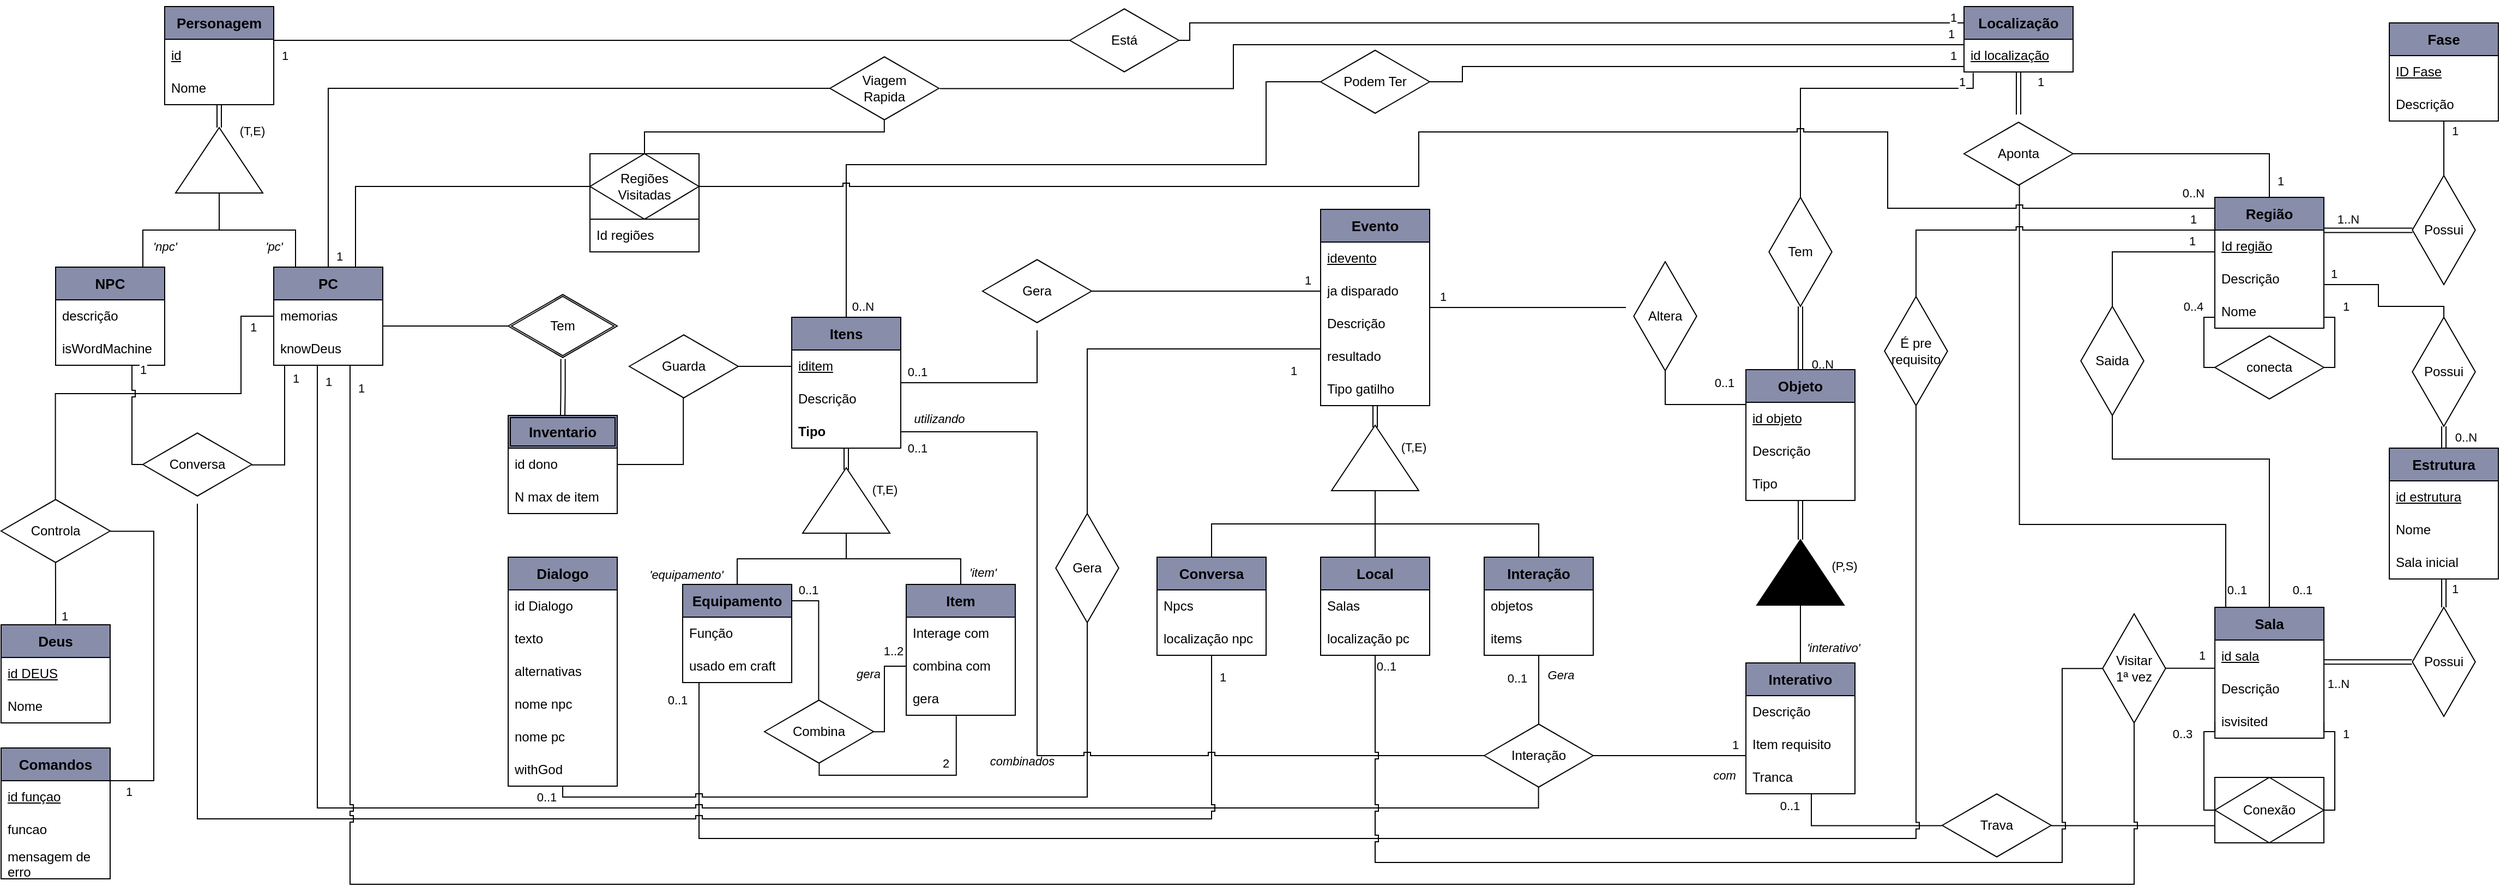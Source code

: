 <mxfile version="21.8.2" type="device">
  <diagram id="43koFgIn_t4UnpplzxkW" name="Página-1">
    <mxGraphModel dx="1621" dy="1120" grid="1" gridSize="10" guides="1" tooltips="1" connect="1" arrows="1" fold="1" page="1" pageScale="1" pageWidth="1169" pageHeight="827" math="0" shadow="0">
      <root>
        <mxCell id="0" />
        <mxCell id="1" parent="0" />
        <mxCell id="EP_qLhoWPCY1FDuJNaD8-1" value="Deus" style="swimlane;fontStyle=1;childLayout=stackLayout;horizontal=1;startSize=30;horizontalStack=0;resizeParent=1;resizeParentMax=0;resizeLast=0;collapsible=1;marginBottom=0;whiteSpace=wrap;html=1;rounded=0;shadow=0;glass=0;strokeColor=default;align=center;verticalAlign=middle;fontFamily=Helvetica;fontSize=13;fontColor=default;fillColor=#888daa;labelBackgroundColor=none;labelBorderColor=none;swimlaneFillColor=none;fillStyle=auto;" parent="1" vertex="1">
          <mxGeometry x="20" y="572" width="100" height="90" as="geometry">
            <mxRectangle x="10" y="120" width="80" height="30" as="alternateBounds" />
          </mxGeometry>
        </mxCell>
        <mxCell id="W9jZJQIDUN-E1ysLY_Tf-224" value="&lt;u&gt;id DEUS&lt;/u&gt;" style="text;strokeColor=none;fillColor=none;align=left;verticalAlign=middle;spacingLeft=4;spacingRight=4;overflow=hidden;points=[[0,0.5],[1,0.5]];portConstraint=eastwest;rotatable=0;whiteSpace=wrap;html=1;fontSize=12;fontFamily=Helvetica;fontColor=default;labelBackgroundColor=none;labelBorderColor=none;swimlaneFillColor=none;" parent="EP_qLhoWPCY1FDuJNaD8-1" vertex="1">
          <mxGeometry y="30" width="100" height="30" as="geometry" />
        </mxCell>
        <mxCell id="EP_qLhoWPCY1FDuJNaD8-2" value="Nome" style="text;strokeColor=none;fillColor=none;align=left;verticalAlign=middle;spacingLeft=4;spacingRight=4;overflow=hidden;points=[[0,0.5],[1,0.5]];portConstraint=eastwest;rotatable=0;whiteSpace=wrap;html=1;fontSize=12;fontFamily=Helvetica;fontColor=default;labelBackgroundColor=none;labelBorderColor=none;swimlaneFillColor=none;" parent="EP_qLhoWPCY1FDuJNaD8-1" vertex="1">
          <mxGeometry y="60" width="100" height="30" as="geometry" />
        </mxCell>
        <mxCell id="W9jZJQIDUN-E1ysLY_Tf-152" value="1" style="edgeStyle=orthogonalEdgeStyle;rounded=0;orthogonalLoop=1;jettySize=auto;html=1;endArrow=none;endFill=0;" parent="1" source="EP_qLhoWPCY1FDuJNaD8-5" target="W9jZJQIDUN-E1ysLY_Tf-150" edge="1">
          <mxGeometry x="-0.966" y="-10" relative="1" as="geometry">
            <Array as="points">
              <mxPoint x="320" y="80" />
            </Array>
            <mxPoint as="offset" />
          </mxGeometry>
        </mxCell>
        <mxCell id="W9jZJQIDUN-E1ysLY_Tf-279" style="edgeStyle=orthogonalEdgeStyle;rounded=0;orthogonalLoop=1;jettySize=auto;html=1;exitX=0.75;exitY=0;exitDx=0;exitDy=0;endArrow=none;endFill=0;" parent="1" source="EP_qLhoWPCY1FDuJNaD8-5" target="8cLc6BH1WFFABob_ZuYg-15" edge="1">
          <mxGeometry relative="1" as="geometry">
            <mxPoint x="419.84" y="189" as="targetPoint" />
            <Array as="points">
              <mxPoint x="345" y="170" />
            </Array>
          </mxGeometry>
        </mxCell>
        <mxCell id="EP_qLhoWPCY1FDuJNaD8-5" value="PC" style="swimlane;fontStyle=1;childLayout=stackLayout;horizontal=1;startSize=30;horizontalStack=0;resizeParent=1;resizeParentMax=0;resizeLast=0;collapsible=1;marginBottom=0;whiteSpace=wrap;html=1;rounded=0;shadow=0;glass=0;strokeColor=default;align=center;verticalAlign=middle;fontFamily=Helvetica;fontSize=13;fontColor=default;fillColor=#888daa;labelBackgroundColor=none;labelBorderColor=none;swimlaneFillColor=none;fillStyle=auto;" parent="1" vertex="1">
          <mxGeometry x="270" y="244" width="100" height="90" as="geometry">
            <mxRectangle x="10" y="120" width="80" height="30" as="alternateBounds" />
          </mxGeometry>
        </mxCell>
        <mxCell id="W9jZJQIDUN-E1ysLY_Tf-293" value="memorias" style="text;strokeColor=none;fillColor=none;align=left;verticalAlign=middle;spacingLeft=4;spacingRight=4;overflow=hidden;points=[[0,0.5],[1,0.5]];portConstraint=eastwest;rotatable=0;whiteSpace=wrap;html=1;fontSize=12;fontFamily=Helvetica;fontColor=default;labelBackgroundColor=none;labelBorderColor=none;swimlaneFillColor=none;" parent="EP_qLhoWPCY1FDuJNaD8-5" vertex="1">
          <mxGeometry y="30" width="100" height="30" as="geometry" />
        </mxCell>
        <mxCell id="W9jZJQIDUN-E1ysLY_Tf-291" value="knowDeus" style="text;strokeColor=none;fillColor=none;align=left;verticalAlign=middle;spacingLeft=4;spacingRight=4;overflow=hidden;points=[[0,0.5],[1,0.5]];portConstraint=eastwest;rotatable=0;whiteSpace=wrap;html=1;fontSize=12;fontFamily=Helvetica;fontColor=default;labelBackgroundColor=none;labelBorderColor=none;swimlaneFillColor=none;" parent="EP_qLhoWPCY1FDuJNaD8-5" vertex="1">
          <mxGeometry y="60" width="100" height="30" as="geometry" />
        </mxCell>
        <mxCell id="W9jZJQIDUN-E1ysLY_Tf-15" value="1" style="edgeStyle=orthogonalEdgeStyle;rounded=0;orthogonalLoop=1;jettySize=auto;html=1;entryX=0;entryY=0;entryDx=0;entryDy=0;endArrow=none;endFill=0;" parent="1" source="EP_qLhoWPCY1FDuJNaD8-25" target="EP_qLhoWPCY1FDuJNaD8-27" edge="1">
          <mxGeometry x="0.973" y="10" relative="1" as="geometry">
            <Array as="points">
              <mxPoint x="1110" y="36" />
              <mxPoint x="1110" y="20" />
            </Array>
            <mxPoint as="offset" />
          </mxGeometry>
        </mxCell>
        <mxCell id="EP_qLhoWPCY1FDuJNaD8-25" value="Está" style="html=1;whiteSpace=wrap;aspect=fixed;shape=isoRectangle;rounded=0;shadow=0;glass=0;strokeColor=default;align=center;verticalAlign=middle;fontFamily=Helvetica;fontSize=12;fontColor=default;startSize=30;fillColor=default;" parent="1" vertex="1">
          <mxGeometry x="1000" width="100" height="72" as="geometry" />
        </mxCell>
        <mxCell id="EP_qLhoWPCY1FDuJNaD8-27" value="Localização" style="swimlane;fontStyle=1;childLayout=stackLayout;horizontal=1;startSize=30;horizontalStack=0;resizeParent=1;resizeParentMax=0;resizeLast=0;collapsible=1;marginBottom=0;whiteSpace=wrap;html=1;rounded=0;shadow=0;glass=0;strokeColor=default;align=center;verticalAlign=middle;fontFamily=Helvetica;fontSize=13;fontColor=default;fillColor=#888daa;labelBackgroundColor=none;labelBorderColor=none;swimlaneFillColor=none;fillStyle=auto;" parent="1" vertex="1">
          <mxGeometry x="1820" y="5" width="100" height="60" as="geometry">
            <mxRectangle x="10" y="120" width="80" height="30" as="alternateBounds" />
          </mxGeometry>
        </mxCell>
        <mxCell id="W9jZJQIDUN-E1ysLY_Tf-287" value="&lt;u&gt;id localização&lt;/u&gt;" style="text;strokeColor=none;fillColor=none;align=left;verticalAlign=middle;spacingLeft=4;spacingRight=4;overflow=hidden;points=[[0,0.5],[1,0.5]];portConstraint=eastwest;rotatable=0;whiteSpace=wrap;html=1;fontSize=12;fontFamily=Helvetica;fontColor=default;labelBackgroundColor=none;labelBorderColor=none;swimlaneFillColor=none;" parent="EP_qLhoWPCY1FDuJNaD8-27" vertex="1">
          <mxGeometry y="30" width="100" height="30" as="geometry" />
        </mxCell>
        <mxCell id="EP_qLhoWPCY1FDuJNaD8-41" value="Fase" style="swimlane;fontStyle=1;childLayout=stackLayout;horizontal=1;startSize=30;horizontalStack=0;resizeParent=1;resizeParentMax=0;resizeLast=0;collapsible=1;marginBottom=0;whiteSpace=wrap;html=1;rounded=0;shadow=0;glass=0;strokeColor=default;align=center;verticalAlign=middle;fontFamily=Helvetica;fontSize=13;fontColor=default;fillColor=#888daa;labelBackgroundColor=none;labelBorderColor=none;swimlaneFillColor=none;fillStyle=auto;" parent="1" vertex="1">
          <mxGeometry x="2210" y="20" width="100" height="90" as="geometry">
            <mxRectangle x="10" y="120" width="80" height="30" as="alternateBounds" />
          </mxGeometry>
        </mxCell>
        <mxCell id="W9jZJQIDUN-E1ysLY_Tf-166" value="&lt;u&gt;ID Fase&lt;/u&gt;" style="text;strokeColor=none;fillColor=none;align=left;verticalAlign=middle;spacingLeft=4;spacingRight=4;overflow=hidden;points=[[0,0.5],[1,0.5]];portConstraint=eastwest;rotatable=0;whiteSpace=wrap;html=1;fontSize=12;fontFamily=Helvetica;fontColor=default;labelBackgroundColor=none;labelBorderColor=none;swimlaneFillColor=none;" parent="EP_qLhoWPCY1FDuJNaD8-41" vertex="1">
          <mxGeometry y="30" width="100" height="30" as="geometry" />
        </mxCell>
        <mxCell id="8cLc6BH1WFFABob_ZuYg-1" value="Descrição" style="text;strokeColor=none;fillColor=none;align=left;verticalAlign=middle;spacingLeft=4;spacingRight=4;overflow=hidden;points=[[0,0.5],[1,0.5]];portConstraint=eastwest;rotatable=0;whiteSpace=wrap;html=1;fontSize=12;fontFamily=Helvetica;fontColor=default;labelBackgroundColor=none;labelBorderColor=none;swimlaneFillColor=none;" vertex="1" parent="EP_qLhoWPCY1FDuJNaD8-41">
          <mxGeometry y="60" width="100" height="30" as="geometry" />
        </mxCell>
        <mxCell id="EP_qLhoWPCY1FDuJNaD8-43" value="Região" style="swimlane;fontStyle=1;childLayout=stackLayout;horizontal=1;startSize=30;horizontalStack=0;resizeParent=1;resizeParentMax=0;resizeLast=0;collapsible=1;marginBottom=0;whiteSpace=wrap;html=1;rounded=0;shadow=0;glass=0;strokeColor=default;align=center;verticalAlign=middle;fontFamily=Helvetica;fontSize=13;fontColor=default;fillColor=#888daa;labelBackgroundColor=none;labelBorderColor=none;swimlaneFillColor=none;fillStyle=auto;" parent="1" vertex="1">
          <mxGeometry x="2050" y="180" width="100" height="120" as="geometry">
            <mxRectangle x="1290" y="220" width="80" height="30" as="alternateBounds" />
          </mxGeometry>
        </mxCell>
        <mxCell id="EP_qLhoWPCY1FDuJNaD8-44" value="&lt;u&gt;Id região&lt;/u&gt;" style="text;strokeColor=none;fillColor=none;align=left;verticalAlign=middle;spacingLeft=4;spacingRight=4;overflow=hidden;points=[[0,0.5],[1,0.5]];portConstraint=eastwest;rotatable=0;whiteSpace=wrap;html=1;fontSize=12;fontFamily=Helvetica;fontColor=default;labelBackgroundColor=none;labelBorderColor=none;swimlaneFillColor=none;" parent="EP_qLhoWPCY1FDuJNaD8-43" vertex="1">
          <mxGeometry y="30" width="100" height="30" as="geometry" />
        </mxCell>
        <mxCell id="W9jZJQIDUN-E1ysLY_Tf-282" value="Descrição" style="text;strokeColor=none;fillColor=none;align=left;verticalAlign=middle;spacingLeft=4;spacingRight=4;overflow=hidden;points=[[0,0.5],[1,0.5]];portConstraint=eastwest;rotatable=0;whiteSpace=wrap;html=1;fontSize=12;fontFamily=Helvetica;fontColor=default;labelBackgroundColor=none;labelBorderColor=none;swimlaneFillColor=none;" parent="EP_qLhoWPCY1FDuJNaD8-43" vertex="1">
          <mxGeometry y="60" width="100" height="30" as="geometry" />
        </mxCell>
        <mxCell id="W9jZJQIDUN-E1ysLY_Tf-248" value="Nome" style="text;strokeColor=none;fillColor=none;align=left;verticalAlign=middle;spacingLeft=4;spacingRight=4;overflow=hidden;points=[[0,0.5],[1,0.5]];portConstraint=eastwest;rotatable=0;whiteSpace=wrap;html=1;fontSize=12;fontFamily=Helvetica;fontColor=default;labelBackgroundColor=none;labelBorderColor=none;swimlaneFillColor=none;" parent="EP_qLhoWPCY1FDuJNaD8-43" vertex="1">
          <mxGeometry y="90" width="100" height="30" as="geometry" />
        </mxCell>
        <mxCell id="EP_qLhoWPCY1FDuJNaD8-45" value="Estrutura" style="swimlane;fontStyle=1;childLayout=stackLayout;horizontal=1;startSize=30;horizontalStack=0;resizeParent=1;resizeParentMax=0;resizeLast=0;collapsible=1;marginBottom=0;whiteSpace=wrap;html=1;rounded=0;shadow=0;glass=0;strokeColor=default;align=center;verticalAlign=middle;fontFamily=Helvetica;fontSize=13;fontColor=default;fillColor=#888daa;labelBackgroundColor=none;labelBorderColor=none;swimlaneFillColor=none;fillStyle=auto;" parent="1" vertex="1">
          <mxGeometry x="2210" y="410" width="100" height="120" as="geometry">
            <mxRectangle x="10" y="120" width="80" height="30" as="alternateBounds" />
          </mxGeometry>
        </mxCell>
        <mxCell id="EP_qLhoWPCY1FDuJNaD8-46" value="&lt;u&gt;id estrutura&lt;/u&gt;" style="text;strokeColor=none;fillColor=none;align=left;verticalAlign=middle;spacingLeft=4;spacingRight=4;overflow=hidden;points=[[0,0.5],[1,0.5]];portConstraint=eastwest;rotatable=0;whiteSpace=wrap;html=1;fontSize=12;fontFamily=Helvetica;fontColor=default;labelBackgroundColor=none;labelBorderColor=none;swimlaneFillColor=none;" parent="EP_qLhoWPCY1FDuJNaD8-45" vertex="1">
          <mxGeometry y="30" width="100" height="30" as="geometry" />
        </mxCell>
        <mxCell id="W9jZJQIDUN-E1ysLY_Tf-245" value="Nome" style="text;strokeColor=none;fillColor=none;align=left;verticalAlign=middle;spacingLeft=4;spacingRight=4;overflow=hidden;points=[[0,0.5],[1,0.5]];portConstraint=eastwest;rotatable=0;whiteSpace=wrap;html=1;fontSize=12;fontFamily=Helvetica;fontColor=default;labelBackgroundColor=none;labelBorderColor=none;swimlaneFillColor=none;" parent="EP_qLhoWPCY1FDuJNaD8-45" vertex="1">
          <mxGeometry y="60" width="100" height="30" as="geometry" />
        </mxCell>
        <mxCell id="W9jZJQIDUN-E1ysLY_Tf-244" value="Sala inicial" style="text;strokeColor=none;fillColor=none;align=left;verticalAlign=middle;spacingLeft=4;spacingRight=4;overflow=hidden;points=[[0,0.5],[1,0.5]];portConstraint=eastwest;rotatable=0;whiteSpace=wrap;html=1;fontSize=12;fontFamily=Helvetica;fontColor=default;labelBackgroundColor=none;labelBorderColor=none;swimlaneFillColor=none;" parent="EP_qLhoWPCY1FDuJNaD8-45" vertex="1">
          <mxGeometry y="90" width="100" height="30" as="geometry" />
        </mxCell>
        <mxCell id="EP_qLhoWPCY1FDuJNaD8-47" value="Sala" style="swimlane;fontStyle=1;childLayout=stackLayout;horizontal=1;startSize=30;horizontalStack=0;resizeParent=1;resizeParentMax=0;resizeLast=0;collapsible=1;marginBottom=0;whiteSpace=wrap;html=1;rounded=0;shadow=0;glass=0;strokeColor=default;align=center;verticalAlign=middle;fontFamily=Helvetica;fontSize=13;fontColor=default;fillColor=#888daa;labelBackgroundColor=none;labelBorderColor=none;swimlaneFillColor=none;fillStyle=auto;" parent="1" vertex="1">
          <mxGeometry x="2050.05" y="556" width="100" height="120" as="geometry">
            <mxRectangle x="10" y="120" width="80" height="30" as="alternateBounds" />
          </mxGeometry>
        </mxCell>
        <mxCell id="EP_qLhoWPCY1FDuJNaD8-48" value="&lt;u&gt;id sala&lt;/u&gt;" style="text;strokeColor=none;fillColor=none;align=left;verticalAlign=middle;spacingLeft=4;spacingRight=4;overflow=hidden;points=[[0,0.5],[1,0.5]];portConstraint=eastwest;rotatable=0;whiteSpace=wrap;html=1;fontSize=12;fontFamily=Helvetica;fontColor=default;labelBackgroundColor=none;labelBorderColor=none;swimlaneFillColor=none;" parent="EP_qLhoWPCY1FDuJNaD8-47" vertex="1">
          <mxGeometry y="30" width="100" height="30" as="geometry" />
        </mxCell>
        <mxCell id="W9jZJQIDUN-E1ysLY_Tf-314" value="Descrição" style="text;strokeColor=none;fillColor=none;align=left;verticalAlign=middle;spacingLeft=4;spacingRight=4;overflow=hidden;points=[[0,0.5],[1,0.5]];portConstraint=eastwest;rotatable=0;whiteSpace=wrap;html=1;fontSize=12;fontFamily=Helvetica;fontColor=default;labelBackgroundColor=none;labelBorderColor=none;swimlaneFillColor=none;" parent="EP_qLhoWPCY1FDuJNaD8-47" vertex="1">
          <mxGeometry y="60" width="100" height="30" as="geometry" />
        </mxCell>
        <mxCell id="W9jZJQIDUN-E1ysLY_Tf-283" value="isvisited" style="text;strokeColor=none;fillColor=none;align=left;verticalAlign=middle;spacingLeft=4;spacingRight=4;overflow=hidden;points=[[0,0.5],[1,0.5]];portConstraint=eastwest;rotatable=0;whiteSpace=wrap;html=1;fontSize=12;fontFamily=Helvetica;fontColor=default;labelBackgroundColor=none;labelBorderColor=none;swimlaneFillColor=none;" parent="EP_qLhoWPCY1FDuJNaD8-47" vertex="1">
          <mxGeometry y="90" width="100" height="30" as="geometry" />
        </mxCell>
        <mxCell id="EP_qLhoWPCY1FDuJNaD8-62" value="1" style="edgeStyle=orthogonalEdgeStyle;rounded=0;orthogonalLoop=1;jettySize=auto;html=1;endArrow=none;endFill=0;" parent="1" source="EP_qLhoWPCY1FDuJNaD8-60" target="EP_qLhoWPCY1FDuJNaD8-41" edge="1">
          <mxGeometry x="0.667" y="-10" relative="1" as="geometry">
            <mxPoint as="offset" />
          </mxGeometry>
        </mxCell>
        <mxCell id="W9jZJQIDUN-E1ysLY_Tf-45" value="1..N" style="edgeStyle=orthogonalEdgeStyle;rounded=0;orthogonalLoop=1;jettySize=auto;html=1;endArrow=none;endFill=0;shape=link;exitX=0.502;exitY=0.899;exitDx=0;exitDy=0;exitPerimeter=0;" parent="1" source="EP_qLhoWPCY1FDuJNaD8-60" target="EP_qLhoWPCY1FDuJNaD8-43" edge="1">
          <mxGeometry x="0.46" y="-10" relative="1" as="geometry">
            <Array as="points">
              <mxPoint x="2170" y="210" />
              <mxPoint x="2170" y="210" />
            </Array>
            <mxPoint as="offset" />
          </mxGeometry>
        </mxCell>
        <mxCell id="EP_qLhoWPCY1FDuJNaD8-60" value="Possui" style="html=1;whiteSpace=wrap;aspect=fixed;shape=isoRectangle;rounded=0;shadow=0;glass=0;strokeColor=default;align=center;verticalAlign=middle;fontFamily=Helvetica;fontSize=12;fontColor=default;startSize=30;fillColor=default;direction=south;" parent="1" vertex="1">
          <mxGeometry x="2224" y="160" width="72" height="100" as="geometry" />
        </mxCell>
        <mxCell id="EP_qLhoWPCY1FDuJNaD8-64" value="0..N" style="edgeStyle=orthogonalEdgeStyle;rounded=0;orthogonalLoop=1;jettySize=auto;html=1;endArrow=none;endFill=0;shape=link;" parent="1" source="EP_qLhoWPCY1FDuJNaD8-63" target="EP_qLhoWPCY1FDuJNaD8-45" edge="1">
          <mxGeometry x="0.667" y="20" relative="1" as="geometry">
            <mxPoint as="offset" />
          </mxGeometry>
        </mxCell>
        <mxCell id="W9jZJQIDUN-E1ysLY_Tf-52" value="1" style="edgeStyle=orthogonalEdgeStyle;rounded=0;orthogonalLoop=1;jettySize=auto;html=1;endArrow=none;endFill=0;" parent="1" source="EP_qLhoWPCY1FDuJNaD8-63" target="EP_qLhoWPCY1FDuJNaD8-43" edge="1">
          <mxGeometry x="0.882" y="-10" relative="1" as="geometry">
            <Array as="points">
              <mxPoint x="2260" y="280" />
              <mxPoint x="2200" y="280" />
              <mxPoint x="2200" y="260" />
            </Array>
            <mxPoint as="offset" />
          </mxGeometry>
        </mxCell>
        <mxCell id="EP_qLhoWPCY1FDuJNaD8-63" value="Possui" style="html=1;whiteSpace=wrap;aspect=fixed;shape=isoRectangle;rounded=0;shadow=0;glass=0;strokeColor=default;align=center;verticalAlign=middle;fontFamily=Helvetica;fontSize=12;fontColor=default;startSize=30;fillColor=default;direction=south;" parent="1" vertex="1">
          <mxGeometry x="2224" y="290" width="72" height="100" as="geometry" />
        </mxCell>
        <mxCell id="EP_qLhoWPCY1FDuJNaD8-67" value="1" style="edgeStyle=orthogonalEdgeStyle;rounded=0;orthogonalLoop=1;jettySize=auto;html=1;endArrow=none;endFill=0;shape=link;" parent="1" source="EP_qLhoWPCY1FDuJNaD8-66" target="EP_qLhoWPCY1FDuJNaD8-45" edge="1">
          <mxGeometry x="0.667" y="-10" relative="1" as="geometry">
            <mxPoint as="offset" />
          </mxGeometry>
        </mxCell>
        <mxCell id="EP_qLhoWPCY1FDuJNaD8-68" value="1..N" style="edgeStyle=orthogonalEdgeStyle;rounded=0;orthogonalLoop=1;jettySize=auto;html=1;endArrow=none;endFill=0;shape=link;exitX=0.501;exitY=0.906;exitDx=0;exitDy=0;exitPerimeter=0;" parent="1" source="EP_qLhoWPCY1FDuJNaD8-66" target="EP_qLhoWPCY1FDuJNaD8-47" edge="1">
          <mxGeometry x="0.667" y="20" relative="1" as="geometry">
            <mxPoint as="offset" />
            <Array as="points">
              <mxPoint x="2200" y="606" />
              <mxPoint x="2200" y="606" />
            </Array>
          </mxGeometry>
        </mxCell>
        <mxCell id="EP_qLhoWPCY1FDuJNaD8-66" value="Possui" style="html=1;whiteSpace=wrap;aspect=fixed;shape=isoRectangle;rounded=0;shadow=0;glass=0;strokeColor=default;align=center;verticalAlign=middle;fontFamily=Helvetica;fontSize=12;fontColor=default;startSize=30;fillColor=default;direction=south;" parent="1" vertex="1">
          <mxGeometry x="2224" y="556" width="72" height="100" as="geometry" />
        </mxCell>
        <mxCell id="W9jZJQIDUN-E1ysLY_Tf-195" style="edgeStyle=orthogonalEdgeStyle;rounded=0;orthogonalLoop=1;jettySize=auto;html=1;jumpStyle=sharp;endArrow=none;endFill=0;" parent="1" source="EP_qLhoWPCY1FDuJNaD8-86" target="W9jZJQIDUN-E1ysLY_Tf-194" edge="1">
          <mxGeometry relative="1" as="geometry">
            <Array as="points">
              <mxPoint x="795" y="150" />
              <mxPoint x="1180" y="150" />
              <mxPoint x="1180" y="74" />
            </Array>
          </mxGeometry>
        </mxCell>
        <mxCell id="W9jZJQIDUN-E1ysLY_Tf-197" value="0..N" style="edgeLabel;html=1;align=center;verticalAlign=middle;resizable=0;points=[];" parent="W9jZJQIDUN-E1ysLY_Tf-195" vertex="1" connectable="0">
          <mxGeometry x="-0.932" y="1" relative="1" as="geometry">
            <mxPoint x="16" y="12" as="offset" />
          </mxGeometry>
        </mxCell>
        <mxCell id="EP_qLhoWPCY1FDuJNaD8-86" value="Itens" style="swimlane;fontStyle=1;childLayout=stackLayout;horizontal=1;startSize=30;horizontalStack=0;resizeParent=1;resizeParentMax=0;resizeLast=0;collapsible=1;marginBottom=0;whiteSpace=wrap;html=1;rounded=0;shadow=0;glass=0;strokeColor=default;align=center;verticalAlign=middle;fontFamily=Helvetica;fontSize=13;fontColor=default;fillColor=#888daa;labelBackgroundColor=none;labelBorderColor=none;swimlaneFillColor=none;fillStyle=auto;" parent="1" vertex="1">
          <mxGeometry x="745" y="290" width="100" height="120" as="geometry">
            <mxRectangle x="10" y="120" width="80" height="30" as="alternateBounds" />
          </mxGeometry>
        </mxCell>
        <mxCell id="W9jZJQIDUN-E1ysLY_Tf-161" value="&lt;u&gt;iditem&lt;/u&gt;" style="text;strokeColor=none;fillColor=none;align=left;verticalAlign=middle;spacingLeft=4;spacingRight=4;overflow=hidden;points=[[0,0.5],[1,0.5]];portConstraint=eastwest;rotatable=0;whiteSpace=wrap;html=1;fontSize=12;fontFamily=Helvetica;fontColor=default;labelBackgroundColor=none;labelBorderColor=none;swimlaneFillColor=none;" parent="EP_qLhoWPCY1FDuJNaD8-86" vertex="1">
          <mxGeometry y="30" width="100" height="30" as="geometry" />
        </mxCell>
        <mxCell id="W9jZJQIDUN-E1ysLY_Tf-295" value="Descrição" style="text;strokeColor=none;fillColor=none;align=left;verticalAlign=middle;spacingLeft=4;spacingRight=4;overflow=hidden;points=[[0,0.5],[1,0.5]];portConstraint=eastwest;rotatable=0;whiteSpace=wrap;html=1;fontSize=12;fontFamily=Helvetica;fontColor=default;labelBackgroundColor=none;labelBorderColor=none;swimlaneFillColor=none;" parent="EP_qLhoWPCY1FDuJNaD8-86" vertex="1">
          <mxGeometry y="60" width="100" height="30" as="geometry" />
        </mxCell>
        <mxCell id="EP_qLhoWPCY1FDuJNaD8-87" value="&lt;b&gt;Tipo&lt;/b&gt;" style="text;strokeColor=none;fillColor=none;align=left;verticalAlign=middle;spacingLeft=4;spacingRight=4;overflow=hidden;points=[[0,0.5],[1,0.5]];portConstraint=eastwest;rotatable=0;whiteSpace=wrap;html=1;fontSize=12;fontFamily=Helvetica;fontColor=default;labelBackgroundColor=none;labelBorderColor=none;swimlaneFillColor=none;" parent="EP_qLhoWPCY1FDuJNaD8-86" vertex="1">
          <mxGeometry y="90" width="100" height="30" as="geometry" />
        </mxCell>
        <mxCell id="W9jZJQIDUN-E1ysLY_Tf-180" value="0..N" style="edgeStyle=orthogonalEdgeStyle;rounded=0;orthogonalLoop=1;jettySize=auto;html=1;endArrow=none;endFill=0;shape=link;" parent="1" source="EP_qLhoWPCY1FDuJNaD8-88" target="W9jZJQIDUN-E1ysLY_Tf-179" edge="1">
          <mxGeometry x="-0.815" y="-20" relative="1" as="geometry">
            <mxPoint as="offset" />
          </mxGeometry>
        </mxCell>
        <mxCell id="EP_qLhoWPCY1FDuJNaD8-88" value="Objeto" style="swimlane;fontStyle=1;childLayout=stackLayout;horizontal=1;startSize=30;horizontalStack=0;resizeParent=1;resizeParentMax=0;resizeLast=0;collapsible=1;marginBottom=0;whiteSpace=wrap;html=1;rounded=0;shadow=0;glass=0;strokeColor=default;align=center;verticalAlign=middle;fontFamily=Helvetica;fontSize=13;fontColor=default;fillColor=#888daa;labelBackgroundColor=none;labelBorderColor=none;swimlaneFillColor=none;fillStyle=auto;" parent="1" vertex="1">
          <mxGeometry x="1620" y="338" width="100" height="120" as="geometry">
            <mxRectangle x="10" y="120" width="80" height="30" as="alternateBounds" />
          </mxGeometry>
        </mxCell>
        <mxCell id="8cLc6BH1WFFABob_ZuYg-25" value="&lt;u&gt;id objeto&lt;/u&gt;" style="text;strokeColor=none;fillColor=none;align=left;verticalAlign=middle;spacingLeft=4;spacingRight=4;overflow=hidden;points=[[0,0.5],[1,0.5]];portConstraint=eastwest;rotatable=0;whiteSpace=wrap;html=1;fontSize=12;fontFamily=Helvetica;fontColor=default;labelBackgroundColor=none;labelBorderColor=none;swimlaneFillColor=none;" vertex="1" parent="EP_qLhoWPCY1FDuJNaD8-88">
          <mxGeometry y="30" width="100" height="30" as="geometry" />
        </mxCell>
        <mxCell id="8cLc6BH1WFFABob_ZuYg-26" value="Descrição" style="text;strokeColor=none;fillColor=none;align=left;verticalAlign=middle;spacingLeft=4;spacingRight=4;overflow=hidden;points=[[0,0.5],[1,0.5]];portConstraint=eastwest;rotatable=0;whiteSpace=wrap;html=1;fontSize=12;fontFamily=Helvetica;fontColor=default;labelBackgroundColor=none;labelBorderColor=none;swimlaneFillColor=none;" vertex="1" parent="EP_qLhoWPCY1FDuJNaD8-88">
          <mxGeometry y="60" width="100" height="30" as="geometry" />
        </mxCell>
        <mxCell id="EP_qLhoWPCY1FDuJNaD8-89" value="Tipo" style="text;strokeColor=none;fillColor=none;align=left;verticalAlign=middle;spacingLeft=4;spacingRight=4;overflow=hidden;points=[[0,0.5],[1,0.5]];portConstraint=eastwest;rotatable=0;whiteSpace=wrap;html=1;fontSize=12;fontFamily=Helvetica;fontColor=default;labelBackgroundColor=none;labelBorderColor=none;swimlaneFillColor=none;" parent="EP_qLhoWPCY1FDuJNaD8-88" vertex="1">
          <mxGeometry y="90" width="100" height="30" as="geometry" />
        </mxCell>
        <mxCell id="EP_qLhoWPCY1FDuJNaD8-90" value="Equipamento" style="swimlane;fontStyle=1;childLayout=stackLayout;horizontal=1;startSize=30;horizontalStack=0;resizeParent=1;resizeParentMax=0;resizeLast=0;collapsible=1;marginBottom=0;whiteSpace=wrap;html=1;rounded=0;shadow=0;glass=0;strokeColor=default;align=center;verticalAlign=middle;fontFamily=Helvetica;fontSize=13;fontColor=default;fillColor=#888daa;labelBackgroundColor=none;labelBorderColor=none;swimlaneFillColor=none;fillStyle=auto;" parent="1" vertex="1">
          <mxGeometry x="645" y="535" width="100" height="90" as="geometry">
            <mxRectangle x="10" y="120" width="80" height="30" as="alternateBounds" />
          </mxGeometry>
        </mxCell>
        <mxCell id="W9jZJQIDUN-E1ysLY_Tf-297" value="Função" style="text;strokeColor=none;fillColor=none;align=left;verticalAlign=middle;spacingLeft=4;spacingRight=4;overflow=hidden;points=[[0,0.5],[1,0.5]];portConstraint=eastwest;rotatable=0;whiteSpace=wrap;html=1;fontSize=12;fontFamily=Helvetica;fontColor=default;labelBackgroundColor=none;labelBorderColor=none;swimlaneFillColor=none;" parent="EP_qLhoWPCY1FDuJNaD8-90" vertex="1">
          <mxGeometry y="30" width="100" height="30" as="geometry" />
        </mxCell>
        <mxCell id="8cLc6BH1WFFABob_ZuYg-105" value="usado em craft" style="text;strokeColor=none;fillColor=none;align=left;verticalAlign=middle;spacingLeft=4;spacingRight=4;overflow=hidden;points=[[0,0.5],[1,0.5]];portConstraint=eastwest;rotatable=0;whiteSpace=wrap;html=1;fontSize=12;fontFamily=Helvetica;fontColor=default;labelBackgroundColor=none;labelBorderColor=none;swimlaneFillColor=none;" vertex="1" parent="EP_qLhoWPCY1FDuJNaD8-90">
          <mxGeometry y="60" width="100" height="30" as="geometry" />
        </mxCell>
        <mxCell id="W9jZJQIDUN-E1ysLY_Tf-17" value="Item" style="swimlane;fontStyle=1;childLayout=stackLayout;horizontal=1;startSize=30;horizontalStack=0;resizeParent=1;resizeParentMax=0;resizeLast=0;collapsible=1;marginBottom=0;whiteSpace=wrap;html=1;rounded=0;shadow=0;glass=0;strokeColor=default;align=center;verticalAlign=middle;fontFamily=Helvetica;fontSize=13;fontColor=default;fillColor=#888daa;labelBackgroundColor=none;labelBorderColor=none;swimlaneFillColor=none;fillStyle=auto;" parent="1" vertex="1">
          <mxGeometry x="850" y="535" width="100" height="120" as="geometry">
            <mxRectangle x="10" y="120" width="80" height="30" as="alternateBounds" />
          </mxGeometry>
        </mxCell>
        <mxCell id="W9jZJQIDUN-E1ysLY_Tf-306" value="Interage com" style="text;strokeColor=none;fillColor=none;align=left;verticalAlign=middle;spacingLeft=4;spacingRight=4;overflow=hidden;points=[[0,0.5],[1,0.5]];portConstraint=eastwest;rotatable=0;whiteSpace=wrap;html=1;fontSize=12;fontFamily=Helvetica;fontColor=default;labelBackgroundColor=none;labelBorderColor=none;swimlaneFillColor=none;" parent="W9jZJQIDUN-E1ysLY_Tf-17" vertex="1">
          <mxGeometry y="30" width="100" height="30" as="geometry" />
        </mxCell>
        <mxCell id="8cLc6BH1WFFABob_ZuYg-7" value="combina com" style="text;strokeColor=none;fillColor=none;align=left;verticalAlign=middle;spacingLeft=4;spacingRight=4;overflow=hidden;points=[[0,0.5],[1,0.5]];portConstraint=eastwest;rotatable=0;whiteSpace=wrap;html=1;fontSize=12;fontFamily=Helvetica;fontColor=default;labelBackgroundColor=none;labelBorderColor=none;swimlaneFillColor=none;" vertex="1" parent="W9jZJQIDUN-E1ysLY_Tf-17">
          <mxGeometry y="60" width="100" height="30" as="geometry" />
        </mxCell>
        <mxCell id="W9jZJQIDUN-E1ysLY_Tf-305" value="gera" style="text;strokeColor=none;fillColor=none;align=left;verticalAlign=middle;spacingLeft=4;spacingRight=4;overflow=hidden;points=[[0,0.5],[1,0.5]];portConstraint=eastwest;rotatable=0;whiteSpace=wrap;html=1;fontSize=12;fontFamily=Helvetica;fontColor=default;labelBackgroundColor=none;labelBorderColor=none;swimlaneFillColor=none;" parent="W9jZJQIDUN-E1ysLY_Tf-17" vertex="1">
          <mxGeometry y="90" width="100" height="30" as="geometry" />
        </mxCell>
        <mxCell id="W9jZJQIDUN-E1ysLY_Tf-21" value="0..1" style="edgeStyle=orthogonalEdgeStyle;rounded=0;orthogonalLoop=1;jettySize=auto;html=1;endArrow=none;endFill=0;exitX=0.497;exitY=0.094;exitDx=0;exitDy=0;exitPerimeter=0;" parent="1" source="W9jZJQIDUN-E1ysLY_Tf-19" target="EP_qLhoWPCY1FDuJNaD8-90" edge="1">
          <mxGeometry x="0.74" y="-10" relative="1" as="geometry">
            <mxPoint as="offset" />
            <Array as="points">
              <mxPoint x="770" y="550" />
            </Array>
          </mxGeometry>
        </mxCell>
        <mxCell id="W9jZJQIDUN-E1ysLY_Tf-23" value="2" style="edgeStyle=orthogonalEdgeStyle;rounded=0;orthogonalLoop=1;jettySize=auto;html=1;endArrow=none;endFill=0;entryX=0.459;entryY=1.019;entryDx=0;entryDy=0;entryPerimeter=0;exitX=0.502;exitY=0.903;exitDx=0;exitDy=0;exitPerimeter=0;" parent="1" source="W9jZJQIDUN-E1ysLY_Tf-19" target="W9jZJQIDUN-E1ysLY_Tf-305" edge="1">
          <mxGeometry x="0.548" y="10" relative="1" as="geometry">
            <mxPoint as="offset" />
            <Array as="points">
              <mxPoint x="770" y="710" />
              <mxPoint x="896" y="710" />
            </Array>
          </mxGeometry>
        </mxCell>
        <mxCell id="W9jZJQIDUN-E1ysLY_Tf-222" value="&lt;i&gt;combinados&lt;/i&gt;" style="edgeLabel;html=1;align=center;verticalAlign=middle;resizable=0;points=[];" parent="W9jZJQIDUN-E1ysLY_Tf-23" vertex="1" connectable="0">
          <mxGeometry x="0.33" y="-2" relative="1" as="geometry">
            <mxPoint x="70" y="-15" as="offset" />
          </mxGeometry>
        </mxCell>
        <mxCell id="W9jZJQIDUN-E1ysLY_Tf-210" value="1..2" style="edgeStyle=orthogonalEdgeStyle;rounded=0;orthogonalLoop=1;jettySize=auto;html=1;endArrow=none;endFill=0;exitX=0.987;exitY=0.501;exitDx=0;exitDy=0;exitPerimeter=0;" parent="1" source="W9jZJQIDUN-E1ysLY_Tf-19" target="W9jZJQIDUN-E1ysLY_Tf-17" edge="1">
          <mxGeometry x="0.728" y="14" relative="1" as="geometry">
            <Array as="points">
              <mxPoint x="830" y="670" />
              <mxPoint x="830" y="610" />
            </Array>
            <mxPoint as="offset" />
            <mxPoint x="800" y="670" as="sourcePoint" />
          </mxGeometry>
        </mxCell>
        <mxCell id="W9jZJQIDUN-E1ysLY_Tf-221" value="&lt;i&gt;gera&lt;/i&gt;" style="edgeLabel;html=1;align=center;verticalAlign=middle;resizable=0;points=[];" parent="W9jZJQIDUN-E1ysLY_Tf-210" vertex="1" connectable="0">
          <mxGeometry x="-0.524" y="2" relative="1" as="geometry">
            <mxPoint x="-13" y="-43" as="offset" />
          </mxGeometry>
        </mxCell>
        <mxCell id="W9jZJQIDUN-E1ysLY_Tf-19" value="Combina" style="html=1;whiteSpace=wrap;aspect=fixed;shape=isoRectangle;rounded=0;shadow=0;glass=0;strokeColor=default;align=center;verticalAlign=middle;fontFamily=Helvetica;fontSize=12;fontColor=default;startSize=30;fillColor=default;" parent="1" vertex="1">
          <mxGeometry x="720" y="634" width="100" height="72" as="geometry" />
        </mxCell>
        <mxCell id="W9jZJQIDUN-E1ysLY_Tf-50" value="0..4" style="edgeStyle=orthogonalEdgeStyle;rounded=0;orthogonalLoop=1;jettySize=auto;html=1;endArrow=none;endFill=0;" parent="1" source="W9jZJQIDUN-E1ysLY_Tf-37" target="EP_qLhoWPCY1FDuJNaD8-43" edge="1">
          <mxGeometry x="0.697" y="14" relative="1" as="geometry">
            <mxPoint x="2090" y="240" as="targetPoint" />
            <Array as="points">
              <mxPoint x="2040" y="336" />
              <mxPoint x="2040" y="290" />
            </Array>
            <mxPoint x="-10" y="4" as="offset" />
          </mxGeometry>
        </mxCell>
        <mxCell id="W9jZJQIDUN-E1ysLY_Tf-37" value="conecta" style="html=1;whiteSpace=wrap;aspect=fixed;shape=isoRectangle;rounded=0;shadow=0;glass=0;strokeColor=default;align=center;verticalAlign=middle;fontFamily=Helvetica;fontSize=12;fontColor=default;startSize=30;fillColor=default;direction=west;" parent="1" vertex="1">
          <mxGeometry x="2050.05" y="300" width="100" height="72" as="geometry" />
        </mxCell>
        <mxCell id="W9jZJQIDUN-E1ysLY_Tf-46" value="1" style="edgeStyle=orthogonalEdgeStyle;rounded=0;orthogonalLoop=1;jettySize=auto;html=1;endArrow=none;endFill=0;" parent="1" source="W9jZJQIDUN-E1ysLY_Tf-37" target="EP_qLhoWPCY1FDuJNaD8-43" edge="1">
          <mxGeometry x="0.697" y="-14" relative="1" as="geometry">
            <mxPoint x="2110" y="240" as="targetPoint" />
            <Array as="points">
              <mxPoint x="2160" y="336" />
              <mxPoint x="2160" y="290" />
            </Array>
            <mxPoint x="10" y="4" as="offset" />
          </mxGeometry>
        </mxCell>
        <mxCell id="W9jZJQIDUN-E1ysLY_Tf-56" value="0..3" style="edgeStyle=orthogonalEdgeStyle;rounded=0;orthogonalLoop=1;jettySize=auto;html=1;endArrow=none;endFill=0;entryX=0;entryY=0.5;entryDx=0;entryDy=0;" parent="1" target="W9jZJQIDUN-E1ysLY_Tf-283" edge="1">
          <mxGeometry x="0.582" y="20" relative="1" as="geometry">
            <mxPoint x="2040" y="700" as="targetPoint" />
            <Array as="points">
              <mxPoint x="2040" y="742" />
              <mxPoint x="2040" y="670" />
              <mxPoint x="2050" y="670" />
            </Array>
            <mxPoint as="offset" />
            <mxPoint x="2050" y="742.022" as="sourcePoint" />
          </mxGeometry>
        </mxCell>
        <mxCell id="W9jZJQIDUN-E1ysLY_Tf-58" value="1" style="edgeStyle=orthogonalEdgeStyle;rounded=0;orthogonalLoop=1;jettySize=auto;html=1;endArrow=none;endFill=0;entryX=1;entryY=0.5;entryDx=0;entryDy=0;" parent="1" target="W9jZJQIDUN-E1ysLY_Tf-283" edge="1">
          <mxGeometry x="0.583" y="-10" relative="1" as="geometry">
            <mxPoint x="2160" y="690" as="targetPoint" />
            <Array as="points">
              <mxPoint x="2160" y="742" />
              <mxPoint x="2160" y="670" />
              <mxPoint x="2150" y="670" />
            </Array>
            <mxPoint as="offset" />
            <mxPoint x="2150" y="742.022" as="sourcePoint" />
          </mxGeometry>
        </mxCell>
        <mxCell id="W9jZJQIDUN-E1ysLY_Tf-214" value="0..1" style="edgeStyle=orthogonalEdgeStyle;rounded=0;orthogonalLoop=1;jettySize=auto;html=1;endArrow=none;endFill=0;jumpStyle=sharp;entryX=1.003;entryY=0.496;entryDx=0;entryDy=0;entryPerimeter=0;" parent="1" source="W9jZJQIDUN-E1ysLY_Tf-61" target="W9jZJQIDUN-E1ysLY_Tf-212" edge="1">
          <mxGeometry x="-0.855" y="-20" relative="1" as="geometry">
            <Array as="points">
              <mxPoint x="1680" y="756" />
            </Array>
            <mxPoint as="offset" />
            <mxPoint x="1820" y="756" as="targetPoint" />
          </mxGeometry>
        </mxCell>
        <mxCell id="W9jZJQIDUN-E1ysLY_Tf-61" value="Interativo" style="swimlane;fontStyle=1;childLayout=stackLayout;horizontal=1;startSize=30;horizontalStack=0;resizeParent=1;resizeParentMax=0;resizeLast=0;collapsible=1;marginBottom=0;whiteSpace=wrap;html=1;rounded=0;shadow=0;glass=0;strokeColor=default;align=center;verticalAlign=middle;fontFamily=Helvetica;fontSize=13;fontColor=default;fillColor=#888daa;labelBackgroundColor=none;labelBorderColor=none;swimlaneFillColor=none;fillStyle=auto;" parent="1" vertex="1">
          <mxGeometry x="1620" y="607" width="100" height="120" as="geometry">
            <mxRectangle x="10" y="120" width="80" height="30" as="alternateBounds" />
          </mxGeometry>
        </mxCell>
        <mxCell id="W9jZJQIDUN-E1ysLY_Tf-202" value="Descrição" style="text;strokeColor=none;fillColor=none;align=left;verticalAlign=middle;spacingLeft=4;spacingRight=4;overflow=hidden;points=[[0,0.5],[1,0.5]];portConstraint=eastwest;rotatable=0;whiteSpace=wrap;html=1;fontSize=12;fontFamily=Helvetica;fontColor=default;labelBackgroundColor=none;labelBorderColor=none;swimlaneFillColor=none;" parent="W9jZJQIDUN-E1ysLY_Tf-61" vertex="1">
          <mxGeometry y="30" width="100" height="30" as="geometry" />
        </mxCell>
        <mxCell id="8cLc6BH1WFFABob_ZuYg-30" value="Item requisito" style="text;strokeColor=none;fillColor=none;align=left;verticalAlign=middle;spacingLeft=4;spacingRight=4;overflow=hidden;points=[[0,0.5],[1,0.5]];portConstraint=eastwest;rotatable=0;whiteSpace=wrap;html=1;fontSize=12;fontFamily=Helvetica;fontColor=default;labelBackgroundColor=none;labelBorderColor=none;swimlaneFillColor=none;" vertex="1" parent="W9jZJQIDUN-E1ysLY_Tf-61">
          <mxGeometry y="60" width="100" height="30" as="geometry" />
        </mxCell>
        <mxCell id="W9jZJQIDUN-E1ysLY_Tf-201" value="Tranca" style="text;strokeColor=none;fillColor=none;align=left;verticalAlign=middle;spacingLeft=4;spacingRight=4;overflow=hidden;points=[[0,0.5],[1,0.5]];portConstraint=eastwest;rotatable=0;whiteSpace=wrap;html=1;fontSize=12;fontFamily=Helvetica;fontColor=default;labelBackgroundColor=none;labelBorderColor=none;swimlaneFillColor=none;" parent="W9jZJQIDUN-E1ysLY_Tf-61" vertex="1">
          <mxGeometry y="90" width="100" height="30" as="geometry" />
        </mxCell>
        <mxCell id="W9jZJQIDUN-E1ysLY_Tf-68" value="1" style="edgeStyle=orthogonalEdgeStyle;rounded=0;orthogonalLoop=1;jettySize=auto;html=1;endArrow=none;endFill=0;" parent="1" source="W9jZJQIDUN-E1ysLY_Tf-65" target="EP_qLhoWPCY1FDuJNaD8-43" edge="1">
          <mxGeometry x="0.857" y="10" relative="1" as="geometry">
            <Array as="points">
              <mxPoint x="2100" y="140" />
            </Array>
            <mxPoint as="offset" />
          </mxGeometry>
        </mxCell>
        <mxCell id="W9jZJQIDUN-E1ysLY_Tf-69" value="0..1" style="edgeStyle=orthogonalEdgeStyle;rounded=0;orthogonalLoop=1;jettySize=auto;html=1;endArrow=none;endFill=0;jumpStyle=sharp;exitX=0.492;exitY=0.122;exitDx=0;exitDy=0;exitPerimeter=0;" parent="1" source="W9jZJQIDUN-E1ysLY_Tf-65" target="EP_qLhoWPCY1FDuJNaD8-47" edge="1">
          <mxGeometry x="0.945" y="10" relative="1" as="geometry">
            <Array as="points">
              <mxPoint x="1871" y="480" />
              <mxPoint x="2060" y="480" />
            </Array>
            <mxPoint as="offset" />
          </mxGeometry>
        </mxCell>
        <mxCell id="W9jZJQIDUN-E1ysLY_Tf-153" value="1" style="edgeStyle=orthogonalEdgeStyle;rounded=0;orthogonalLoop=1;jettySize=auto;html=1;shape=link;" parent="1" source="W9jZJQIDUN-E1ysLY_Tf-65" target="EP_qLhoWPCY1FDuJNaD8-27" edge="1">
          <mxGeometry x="0.578" y="-20" relative="1" as="geometry">
            <mxPoint as="offset" />
          </mxGeometry>
        </mxCell>
        <mxCell id="W9jZJQIDUN-E1ysLY_Tf-65" value="Aponta" style="html=1;whiteSpace=wrap;aspect=fixed;shape=isoRectangle;rounded=0;shadow=0;glass=0;strokeColor=default;align=center;verticalAlign=middle;fontFamily=Helvetica;fontSize=12;fontColor=default;startSize=30;fillColor=default;direction=west;" parent="1" vertex="1">
          <mxGeometry x="1820" y="104" width="100" height="72" as="geometry" />
        </mxCell>
        <mxCell id="W9jZJQIDUN-E1ysLY_Tf-81" value="" style="edgeStyle=orthogonalEdgeStyle;rounded=0;orthogonalLoop=1;jettySize=auto;html=1;endArrow=none;endFill=0;shape=link;" parent="1" source="W9jZJQIDUN-E1ysLY_Tf-76" target="W9jZJQIDUN-E1ysLY_Tf-78" edge="1">
          <mxGeometry relative="1" as="geometry" />
        </mxCell>
        <mxCell id="W9jZJQIDUN-E1ysLY_Tf-113" value="(T,E)" style="edgeLabel;html=1;align=center;verticalAlign=middle;resizable=0;points=[];" parent="W9jZJQIDUN-E1ysLY_Tf-81" vertex="1" connectable="0">
          <mxGeometry x="0.387" y="5" relative="1" as="geometry">
            <mxPoint x="25" y="21" as="offset" />
          </mxGeometry>
        </mxCell>
        <mxCell id="W9jZJQIDUN-E1ysLY_Tf-89" value="1" style="edgeStyle=orthogonalEdgeStyle;rounded=0;orthogonalLoop=1;jettySize=auto;html=1;endArrow=none;endFill=0;jumpStyle=sharp;" parent="1" source="W9jZJQIDUN-E1ysLY_Tf-76" target="EP_qLhoWPCY1FDuJNaD8-25" edge="1">
          <mxGeometry x="-0.973" y="-14" relative="1" as="geometry">
            <Array as="points">
              <mxPoint x="690" y="36" />
            </Array>
            <mxPoint as="offset" />
          </mxGeometry>
        </mxCell>
        <mxCell id="W9jZJQIDUN-E1ysLY_Tf-76" value="Personagem" style="swimlane;fontStyle=1;childLayout=stackLayout;horizontal=1;startSize=30;horizontalStack=0;resizeParent=1;resizeParentMax=0;resizeLast=0;collapsible=1;marginBottom=0;whiteSpace=wrap;html=1;rounded=0;shadow=0;glass=0;strokeColor=default;align=center;verticalAlign=middle;fontFamily=Helvetica;fontSize=13;fontColor=default;fillColor=#888daa;labelBackgroundColor=none;labelBorderColor=none;swimlaneFillColor=none;fillStyle=auto;" parent="1" vertex="1">
          <mxGeometry x="170" y="5" width="100" height="90" as="geometry">
            <mxRectangle x="10" y="120" width="80" height="30" as="alternateBounds" />
          </mxGeometry>
        </mxCell>
        <mxCell id="W9jZJQIDUN-E1ysLY_Tf-77" value="&lt;u&gt;id&lt;/u&gt;" style="text;strokeColor=none;fillColor=none;align=left;verticalAlign=middle;spacingLeft=4;spacingRight=4;overflow=hidden;points=[[0,0.5],[1,0.5]];portConstraint=eastwest;rotatable=0;whiteSpace=wrap;html=1;fontSize=12;fontFamily=Helvetica;fontColor=default;labelBackgroundColor=none;labelBorderColor=none;swimlaneFillColor=none;" parent="W9jZJQIDUN-E1ysLY_Tf-76" vertex="1">
          <mxGeometry y="30" width="100" height="30" as="geometry" />
        </mxCell>
        <mxCell id="EP_qLhoWPCY1FDuJNaD8-6" value="Nome" style="text;strokeColor=none;fillColor=none;align=left;verticalAlign=middle;spacingLeft=4;spacingRight=4;overflow=hidden;points=[[0,0.5],[1,0.5]];portConstraint=eastwest;rotatable=0;whiteSpace=wrap;html=1;fontSize=12;fontFamily=Helvetica;fontColor=default;labelBackgroundColor=none;labelBorderColor=none;swimlaneFillColor=none;" parent="W9jZJQIDUN-E1ysLY_Tf-76" vertex="1">
          <mxGeometry y="60" width="100" height="30" as="geometry" />
        </mxCell>
        <mxCell id="W9jZJQIDUN-E1ysLY_Tf-103" style="rounded=0;orthogonalLoop=1;jettySize=auto;html=1;exitX=0;exitY=0.5;exitDx=0;exitDy=0;endArrow=none;endFill=0;edgeStyle=orthogonalEdgeStyle;" parent="1" source="W9jZJQIDUN-E1ysLY_Tf-78" target="EP_qLhoWPCY1FDuJNaD8-5" edge="1">
          <mxGeometry relative="1" as="geometry">
            <mxPoint x="375" y="378" as="targetPoint" />
            <Array as="points">
              <mxPoint x="220" y="210" />
              <mxPoint x="290" y="210" />
            </Array>
          </mxGeometry>
        </mxCell>
        <mxCell id="W9jZJQIDUN-E1ysLY_Tf-109" value="&#39;pc&#39;" style="edgeLabel;html=1;align=center;verticalAlign=middle;resizable=0;points=[];fontStyle=2" parent="W9jZJQIDUN-E1ysLY_Tf-103" vertex="1" connectable="0">
          <mxGeometry x="0.662" y="-1" relative="1" as="geometry">
            <mxPoint x="-19" y="4" as="offset" />
          </mxGeometry>
        </mxCell>
        <mxCell id="W9jZJQIDUN-E1ysLY_Tf-104" style="rounded=0;orthogonalLoop=1;jettySize=auto;html=1;exitX=0;exitY=0.5;exitDx=0;exitDy=0;endArrow=none;endFill=0;edgeStyle=orthogonalEdgeStyle;" parent="1" source="W9jZJQIDUN-E1ysLY_Tf-78" target="W9jZJQIDUN-E1ysLY_Tf-101" edge="1">
          <mxGeometry relative="1" as="geometry">
            <Array as="points">
              <mxPoint x="220" y="210" />
              <mxPoint x="150" y="210" />
            </Array>
          </mxGeometry>
        </mxCell>
        <mxCell id="W9jZJQIDUN-E1ysLY_Tf-110" value="&#39;npc&#39;" style="edgeLabel;html=1;align=center;verticalAlign=middle;resizable=0;points=[];fontStyle=2" parent="W9jZJQIDUN-E1ysLY_Tf-104" vertex="1" connectable="0">
          <mxGeometry x="0.594" y="2" relative="1" as="geometry">
            <mxPoint x="18" y="9" as="offset" />
          </mxGeometry>
        </mxCell>
        <mxCell id="W9jZJQIDUN-E1ysLY_Tf-78" value="" style="triangle;whiteSpace=wrap;html=1;direction=north;" parent="1" vertex="1">
          <mxGeometry x="180" y="116" width="80" height="60" as="geometry" />
        </mxCell>
        <mxCell id="W9jZJQIDUN-E1ysLY_Tf-101" value="NPC" style="swimlane;fontStyle=1;childLayout=stackLayout;horizontal=1;startSize=30;horizontalStack=0;resizeParent=1;resizeParentMax=0;resizeLast=0;collapsible=1;marginBottom=0;whiteSpace=wrap;html=1;rounded=0;shadow=0;glass=0;strokeColor=default;align=center;verticalAlign=middle;fontFamily=Helvetica;fontSize=13;fontColor=default;fillColor=#888daa;labelBackgroundColor=none;labelBorderColor=none;swimlaneFillColor=none;fillStyle=auto;" parent="1" vertex="1">
          <mxGeometry x="70" y="244" width="100" height="90" as="geometry">
            <mxRectangle x="10" y="120" width="80" height="30" as="alternateBounds" />
          </mxGeometry>
        </mxCell>
        <mxCell id="W9jZJQIDUN-E1ysLY_Tf-290" value="descrição" style="text;strokeColor=none;fillColor=none;align=left;verticalAlign=middle;spacingLeft=4;spacingRight=4;overflow=hidden;points=[[0,0.5],[1,0.5]];portConstraint=eastwest;rotatable=0;whiteSpace=wrap;html=1;fontSize=12;fontFamily=Helvetica;fontColor=default;labelBackgroundColor=none;labelBorderColor=none;swimlaneFillColor=none;" parent="W9jZJQIDUN-E1ysLY_Tf-101" vertex="1">
          <mxGeometry y="30" width="100" height="30" as="geometry" />
        </mxCell>
        <mxCell id="W9jZJQIDUN-E1ysLY_Tf-294" value="isWordMachine" style="text;strokeColor=none;fillColor=none;align=left;verticalAlign=middle;spacingLeft=4;spacingRight=4;overflow=hidden;points=[[0,0.5],[1,0.5]];portConstraint=eastwest;rotatable=0;whiteSpace=wrap;html=1;fontSize=12;fontFamily=Helvetica;fontColor=default;labelBackgroundColor=none;labelBorderColor=none;swimlaneFillColor=none;" parent="W9jZJQIDUN-E1ysLY_Tf-101" vertex="1">
          <mxGeometry y="60" width="100" height="30" as="geometry" />
        </mxCell>
        <mxCell id="W9jZJQIDUN-E1ysLY_Tf-123" value="1" style="edgeStyle=orthogonalEdgeStyle;rounded=0;orthogonalLoop=1;jettySize=auto;html=1;endArrow=none;endFill=0;exitX=0.502;exitY=0.886;exitDx=0;exitDy=0;exitPerimeter=0;" parent="1" source="W9jZJQIDUN-E1ysLY_Tf-120" target="EP_qLhoWPCY1FDuJNaD8-5" edge="1">
          <mxGeometry x="0.894" y="-10" relative="1" as="geometry">
            <Array as="points">
              <mxPoint x="70" y="360" />
              <mxPoint x="240" y="360" />
              <mxPoint x="240" y="289" />
            </Array>
            <mxPoint as="offset" />
          </mxGeometry>
        </mxCell>
        <mxCell id="W9jZJQIDUN-E1ysLY_Tf-120" value="Controla" style="html=1;whiteSpace=wrap;aspect=fixed;shape=isoRectangle;rounded=0;shadow=0;glass=0;strokeColor=default;align=center;verticalAlign=middle;fontFamily=Helvetica;fontSize=12;fontColor=default;startSize=30;fillColor=default;direction=west;" parent="1" vertex="1">
          <mxGeometry x="20" y="450" width="100" height="72" as="geometry" />
        </mxCell>
        <mxCell id="W9jZJQIDUN-E1ysLY_Tf-136" style="edgeStyle=orthogonalEdgeStyle;rounded=0;orthogonalLoop=1;jettySize=auto;html=1;endArrow=none;endFill=0;" parent="1" source="W9jZJQIDUN-E1ysLY_Tf-127" target="W9jZJQIDUN-E1ysLY_Tf-61" edge="1">
          <mxGeometry relative="1" as="geometry" />
        </mxCell>
        <mxCell id="W9jZJQIDUN-E1ysLY_Tf-138" value="&#39;interativo&#39;" style="edgeLabel;html=1;align=center;verticalAlign=middle;resizable=0;points=[];fontStyle=2" parent="W9jZJQIDUN-E1ysLY_Tf-136" vertex="1" connectable="0">
          <mxGeometry x="0.67" y="-1" relative="1" as="geometry">
            <mxPoint x="31" y="-6" as="offset" />
          </mxGeometry>
        </mxCell>
        <mxCell id="W9jZJQIDUN-E1ysLY_Tf-149" value="(P,S)" style="edgeStyle=orthogonalEdgeStyle;rounded=0;orthogonalLoop=1;jettySize=auto;html=1;shape=link;" parent="1" source="W9jZJQIDUN-E1ysLY_Tf-127" target="EP_qLhoWPCY1FDuJNaD8-88" edge="1">
          <mxGeometry x="-1" y="-47" relative="1" as="geometry">
            <mxPoint x="-7" y="24" as="offset" />
          </mxGeometry>
        </mxCell>
        <mxCell id="W9jZJQIDUN-E1ysLY_Tf-127" value="" style="triangle;whiteSpace=wrap;html=1;direction=north;fillColor=#000000;" parent="1" vertex="1">
          <mxGeometry x="1630" y="494" width="80" height="60" as="geometry" />
        </mxCell>
        <mxCell id="W9jZJQIDUN-E1ysLY_Tf-158" style="rounded=0;orthogonalLoop=1;jettySize=auto;html=1;exitX=0;exitY=0.5;exitDx=0;exitDy=0;endArrow=none;endFill=0;edgeStyle=orthogonalEdgeStyle;" parent="1" source="W9jZJQIDUN-E1ysLY_Tf-139" target="EP_qLhoWPCY1FDuJNaD8-90" edge="1">
          <mxGeometry relative="1" as="geometry" />
        </mxCell>
        <mxCell id="W9jZJQIDUN-E1ysLY_Tf-255" value="&lt;i&gt;&#39;equipamento&#39;&lt;/i&gt;" style="edgeLabel;html=1;align=center;verticalAlign=middle;resizable=0;points=[];" parent="W9jZJQIDUN-E1ysLY_Tf-158" vertex="1" connectable="0">
          <mxGeometry x="0.461" y="2" relative="1" as="geometry">
            <mxPoint x="-63" y="12" as="offset" />
          </mxGeometry>
        </mxCell>
        <mxCell id="W9jZJQIDUN-E1ysLY_Tf-160" style="rounded=0;orthogonalLoop=1;jettySize=auto;html=1;exitX=0;exitY=0.5;exitDx=0;exitDy=0;endArrow=none;endFill=0;edgeStyle=orthogonalEdgeStyle;" parent="1" source="W9jZJQIDUN-E1ysLY_Tf-139" target="W9jZJQIDUN-E1ysLY_Tf-17" edge="1">
          <mxGeometry relative="1" as="geometry" />
        </mxCell>
        <mxCell id="W9jZJQIDUN-E1ysLY_Tf-254" value="&lt;i&gt;&#39;item&#39;&lt;/i&gt;" style="edgeLabel;html=1;align=center;verticalAlign=middle;resizable=0;points=[];" parent="W9jZJQIDUN-E1ysLY_Tf-160" vertex="1" connectable="0">
          <mxGeometry x="0.018" y="3" relative="1" as="geometry">
            <mxPoint x="71" y="15" as="offset" />
          </mxGeometry>
        </mxCell>
        <mxCell id="W9jZJQIDUN-E1ysLY_Tf-299" value="(T,E)" style="edgeStyle=orthogonalEdgeStyle;rounded=0;orthogonalLoop=1;jettySize=auto;html=1;shape=link;" parent="1" source="W9jZJQIDUN-E1ysLY_Tf-139" target="EP_qLhoWPCY1FDuJNaD8-86" edge="1">
          <mxGeometry x="-1" y="-40" relative="1" as="geometry">
            <mxPoint x="-5" y="20" as="offset" />
          </mxGeometry>
        </mxCell>
        <mxCell id="W9jZJQIDUN-E1ysLY_Tf-139" value="" style="triangle;whiteSpace=wrap;html=1;direction=north;" parent="1" vertex="1">
          <mxGeometry x="755" y="428" width="80" height="60" as="geometry" />
        </mxCell>
        <mxCell id="W9jZJQIDUN-E1ysLY_Tf-151" value="1" style="edgeStyle=orthogonalEdgeStyle;rounded=0;orthogonalLoop=1;jettySize=auto;html=1;endArrow=none;endFill=0;exitX=1.008;exitY=0.503;exitDx=0;exitDy=0;exitPerimeter=0;" parent="1" source="W9jZJQIDUN-E1ysLY_Tf-150" edge="1">
          <mxGeometry x="0.975" y="10" relative="1" as="geometry">
            <mxPoint x="1110" y="120" as="sourcePoint" />
            <mxPoint x="1820" y="40" as="targetPoint" />
            <Array as="points">
              <mxPoint x="1150" y="80" />
              <mxPoint x="1150" y="40" />
            </Array>
            <mxPoint as="offset" />
          </mxGeometry>
        </mxCell>
        <mxCell id="W9jZJQIDUN-E1ysLY_Tf-150" value="Viagem&lt;br&gt;Rapida" style="html=1;whiteSpace=wrap;aspect=fixed;shape=isoRectangle;rounded=0;shadow=0;glass=0;strokeColor=default;align=center;verticalAlign=middle;fontFamily=Helvetica;fontSize=12;fontColor=default;startSize=30;fillColor=default;" parent="1" vertex="1">
          <mxGeometry x="780" y="44" width="100" height="72" as="geometry" />
        </mxCell>
        <mxCell id="W9jZJQIDUN-E1ysLY_Tf-179" value="Tem" style="html=1;whiteSpace=wrap;aspect=fixed;shape=isoRectangle;rounded=0;shadow=0;glass=0;strokeColor=default;align=center;verticalAlign=middle;fontFamily=Helvetica;fontSize=12;fontColor=default;startSize=30;fillColor=default;direction=south;" parent="1" vertex="1">
          <mxGeometry x="1634" y="180" width="72" height="100" as="geometry" />
        </mxCell>
        <mxCell id="W9jZJQIDUN-E1ysLY_Tf-181" value="1" style="edgeStyle=orthogonalEdgeStyle;rounded=0;orthogonalLoop=1;jettySize=auto;html=1;endArrow=none;endFill=0;entryX=0.084;entryY=1.024;entryDx=0;entryDy=0;entryPerimeter=0;" parent="1" source="W9jZJQIDUN-E1ysLY_Tf-179" edge="1" target="W9jZJQIDUN-E1ysLY_Tf-287">
          <mxGeometry x="0.936" y="10" relative="1" as="geometry">
            <mxPoint x="1820" y="80" as="targetPoint" />
            <Array as="points">
              <mxPoint x="1670" y="80" />
              <mxPoint x="1828" y="80" />
            </Array>
            <mxPoint as="offset" />
          </mxGeometry>
        </mxCell>
        <mxCell id="W9jZJQIDUN-E1ysLY_Tf-191" style="edgeStyle=orthogonalEdgeStyle;rounded=0;orthogonalLoop=1;jettySize=auto;html=1;endArrow=none;endFill=0;entryX=0.496;entryY=0.901;entryDx=0;entryDy=0;entryPerimeter=0;" parent="1" source="W9jZJQIDUN-E1ysLY_Tf-182" target="W9jZJQIDUN-E1ysLY_Tf-190" edge="1">
          <mxGeometry relative="1" as="geometry" />
        </mxCell>
        <mxCell id="W9jZJQIDUN-E1ysLY_Tf-182" value="Inventario" style="swimlane;fontStyle=1;childLayout=stackLayout;horizontal=1;startSize=30;horizontalStack=0;resizeParent=1;resizeParentMax=0;resizeLast=0;collapsible=1;marginBottom=0;whiteSpace=wrap;html=1;rounded=0;shadow=0;glass=0;strokeColor=default;align=center;verticalAlign=middle;fontFamily=Helvetica;fontSize=13;fontColor=default;fillColor=#888daa;labelBackgroundColor=none;labelBorderColor=none;swimlaneFillColor=none;fillStyle=auto;" parent="1" vertex="1">
          <mxGeometry x="485" y="380" width="100" height="90" as="geometry">
            <mxRectangle x="10" y="120" width="80" height="30" as="alternateBounds" />
          </mxGeometry>
        </mxCell>
        <mxCell id="W9jZJQIDUN-E1ysLY_Tf-259" value="id dono" style="text;strokeColor=none;fillColor=none;align=left;verticalAlign=middle;spacingLeft=4;spacingRight=4;overflow=hidden;points=[[0,0.5],[1,0.5]];portConstraint=eastwest;rotatable=0;whiteSpace=wrap;html=1;fontSize=12;fontFamily=Helvetica;fontColor=default;labelBackgroundColor=none;labelBorderColor=none;swimlaneFillColor=none;" parent="W9jZJQIDUN-E1ysLY_Tf-182" vertex="1">
          <mxGeometry y="30" width="100" height="30" as="geometry" />
        </mxCell>
        <mxCell id="W9jZJQIDUN-E1ysLY_Tf-258" value="N max de item" style="text;strokeColor=none;fillColor=none;align=left;verticalAlign=middle;spacingLeft=4;spacingRight=4;overflow=hidden;points=[[0,0.5],[1,0.5]];portConstraint=eastwest;rotatable=0;whiteSpace=wrap;html=1;fontSize=12;fontFamily=Helvetica;fontColor=default;labelBackgroundColor=none;labelBorderColor=none;swimlaneFillColor=none;" parent="W9jZJQIDUN-E1ysLY_Tf-182" vertex="1">
          <mxGeometry y="60" width="100" height="30" as="geometry" />
        </mxCell>
        <mxCell id="W9jZJQIDUN-E1ysLY_Tf-188" style="edgeStyle=orthogonalEdgeStyle;rounded=0;orthogonalLoop=1;jettySize=auto;html=1;endArrow=none;endFill=0;" parent="1" source="W9jZJQIDUN-E1ysLY_Tf-187" target="EP_qLhoWPCY1FDuJNaD8-5" edge="1">
          <mxGeometry relative="1" as="geometry">
            <mxPoint x="369.9" y="329.5" as="targetPoint" />
            <Array as="points">
              <mxPoint x="380" y="298" />
              <mxPoint x="380" y="298" />
            </Array>
          </mxGeometry>
        </mxCell>
        <mxCell id="W9jZJQIDUN-E1ysLY_Tf-189" style="edgeStyle=orthogonalEdgeStyle;rounded=0;orthogonalLoop=1;jettySize=auto;html=1;endArrow=none;endFill=0;exitX=0.503;exitY=0.921;exitDx=0;exitDy=0;exitPerimeter=0;shape=link;" parent="1" source="W9jZJQIDUN-E1ysLY_Tf-187" target="W9jZJQIDUN-E1ysLY_Tf-182" edge="1">
          <mxGeometry relative="1" as="geometry" />
        </mxCell>
        <mxCell id="W9jZJQIDUN-E1ysLY_Tf-187" value="Tem" style="html=1;whiteSpace=wrap;aspect=fixed;shape=isoRectangle;rounded=0;shadow=0;glass=0;strokeColor=default;align=center;verticalAlign=middle;fontFamily=Helvetica;fontSize=12;fontColor=default;startSize=30;fillColor=default;direction=east;" parent="1" vertex="1">
          <mxGeometry x="485" y="262" width="100" height="72" as="geometry" />
        </mxCell>
        <mxCell id="W9jZJQIDUN-E1ysLY_Tf-192" style="edgeStyle=orthogonalEdgeStyle;rounded=0;orthogonalLoop=1;jettySize=auto;html=1;endArrow=none;endFill=0;" parent="1" source="W9jZJQIDUN-E1ysLY_Tf-190" target="EP_qLhoWPCY1FDuJNaD8-86" edge="1">
          <mxGeometry relative="1" as="geometry">
            <Array as="points">
              <mxPoint x="730" y="335" />
              <mxPoint x="730" y="335" />
            </Array>
          </mxGeometry>
        </mxCell>
        <mxCell id="W9jZJQIDUN-E1ysLY_Tf-190" value="Guarda" style="html=1;whiteSpace=wrap;aspect=fixed;shape=isoRectangle;rounded=0;shadow=0;glass=0;strokeColor=default;align=center;verticalAlign=middle;fontFamily=Helvetica;fontSize=12;fontColor=default;startSize=30;fillColor=default;direction=east;" parent="1" vertex="1">
          <mxGeometry x="596" y="299" width="100" height="72" as="geometry" />
        </mxCell>
        <mxCell id="W9jZJQIDUN-E1ysLY_Tf-193" value="Tem" style="html=1;whiteSpace=wrap;aspect=fixed;shape=isoRectangle;rounded=0;shadow=0;glass=0;strokeColor=default;align=center;verticalAlign=middle;fontFamily=Helvetica;fontSize=12;fontColor=default;startSize=30;fillColor=default;direction=east;" parent="1" vertex="1">
          <mxGeometry x="488" y="264.16" width="94" height="67.68" as="geometry" />
        </mxCell>
        <mxCell id="W9jZJQIDUN-E1ysLY_Tf-196" value="1" style="edgeStyle=orthogonalEdgeStyle;rounded=0;orthogonalLoop=1;jettySize=auto;html=1;endArrow=none;endFill=0;" parent="1" source="W9jZJQIDUN-E1ysLY_Tf-194" target="EP_qLhoWPCY1FDuJNaD8-27" edge="1">
          <mxGeometry x="0.96" y="10" relative="1" as="geometry">
            <Array as="points">
              <mxPoint x="1360" y="74" />
              <mxPoint x="1360" y="60" />
            </Array>
            <mxPoint as="offset" />
          </mxGeometry>
        </mxCell>
        <mxCell id="W9jZJQIDUN-E1ysLY_Tf-194" value="Podem Ter" style="html=1;whiteSpace=wrap;aspect=fixed;shape=isoRectangle;rounded=0;shadow=0;glass=0;strokeColor=default;align=center;verticalAlign=middle;fontFamily=Helvetica;fontSize=12;fontColor=default;startSize=30;fillColor=default;direction=west;" parent="1" vertex="1">
          <mxGeometry x="1230" y="38" width="100" height="72" as="geometry" />
        </mxCell>
        <mxCell id="W9jZJQIDUN-E1ysLY_Tf-207" value="0..1" style="edgeStyle=orthogonalEdgeStyle;rounded=0;orthogonalLoop=1;jettySize=auto;html=1;endArrow=none;endFill=0;" parent="1" source="W9jZJQIDUN-E1ysLY_Tf-206" target="EP_qLhoWPCY1FDuJNaD8-47" edge="1">
          <mxGeometry x="0.9" y="30" relative="1" as="geometry">
            <Array as="points">
              <mxPoint x="1956" y="420" />
              <mxPoint x="2100" y="420" />
            </Array>
            <mxPoint as="offset" />
          </mxGeometry>
        </mxCell>
        <mxCell id="W9jZJQIDUN-E1ysLY_Tf-208" value="1" style="edgeStyle=orthogonalEdgeStyle;rounded=0;orthogonalLoop=1;jettySize=auto;html=1;endArrow=none;endFill=0;entryX=-0.004;entryY=0.666;entryDx=0;entryDy=0;entryPerimeter=0;" parent="1" source="W9jZJQIDUN-E1ysLY_Tf-206" target="EP_qLhoWPCY1FDuJNaD8-44" edge="1">
          <mxGeometry x="0.721" y="10" relative="1" as="geometry">
            <mxPoint x="2040" y="240" as="targetPoint" />
            <Array as="points">
              <mxPoint x="1956" y="230" />
            </Array>
            <mxPoint as="offset" />
          </mxGeometry>
        </mxCell>
        <mxCell id="W9jZJQIDUN-E1ysLY_Tf-206" value="Saida" style="html=1;whiteSpace=wrap;aspect=fixed;shape=isoRectangle;rounded=0;shadow=0;glass=0;strokeColor=default;align=center;verticalAlign=middle;fontFamily=Helvetica;fontSize=12;fontColor=default;startSize=30;fillColor=default;direction=south;" parent="1" vertex="1">
          <mxGeometry x="1920" y="280" width="72" height="100" as="geometry" />
        </mxCell>
        <mxCell id="8cLc6BH1WFFABob_ZuYg-38" style="edgeStyle=orthogonalEdgeStyle;rounded=0;orthogonalLoop=1;jettySize=auto;html=1;entryX=-0.001;entryY=0.736;entryDx=0;entryDy=0;endArrow=none;endFill=0;entryPerimeter=0;" edge="1" parent="1" source="W9jZJQIDUN-E1ysLY_Tf-212" target="8cLc6BH1WFFABob_ZuYg-37">
          <mxGeometry relative="1" as="geometry">
            <Array as="points">
              <mxPoint x="2050" y="756" />
            </Array>
          </mxGeometry>
        </mxCell>
        <mxCell id="W9jZJQIDUN-E1ysLY_Tf-212" value="Trava" style="html=1;whiteSpace=wrap;aspect=fixed;shape=isoRectangle;rounded=0;shadow=0;glass=0;strokeColor=default;align=center;verticalAlign=middle;fontFamily=Helvetica;fontSize=12;fontColor=default;startSize=30;fillColor=default;direction=west;" parent="1" vertex="1">
          <mxGeometry x="1800" y="720" width="100" height="72" as="geometry" />
        </mxCell>
        <mxCell id="W9jZJQIDUN-E1ysLY_Tf-218" value="0..1" style="edgeStyle=orthogonalEdgeStyle;rounded=0;orthogonalLoop=1;jettySize=auto;html=1;endArrow=none;endFill=0;jumpStyle=sharp;" parent="1" target="EP_qLhoWPCY1FDuJNaD8-90" edge="1">
          <mxGeometry x="0.981" y="20" relative="1" as="geometry">
            <Array as="points">
              <mxPoint x="1776" y="768" />
              <mxPoint x="660" y="768" />
            </Array>
            <mxPoint as="offset" />
            <mxPoint x="1775.997" y="358.96" as="sourcePoint" />
            <mxPoint x="660" y="650" as="targetPoint" />
          </mxGeometry>
        </mxCell>
        <mxCell id="W9jZJQIDUN-E1ysLY_Tf-219" value="1" style="edgeStyle=orthogonalEdgeStyle;rounded=0;orthogonalLoop=1;jettySize=auto;html=1;endArrow=none;endFill=0;jumpStyle=sharp;" parent="1" source="W9jZJQIDUN-E1ysLY_Tf-217" target="EP_qLhoWPCY1FDuJNaD8-43" edge="1">
          <mxGeometry x="0.881" y="10" relative="1" as="geometry">
            <Array as="points">
              <mxPoint x="1776" y="210" />
            </Array>
            <mxPoint as="offset" />
          </mxGeometry>
        </mxCell>
        <mxCell id="W9jZJQIDUN-E1ysLY_Tf-217" value="É pre&lt;br&gt;requisito" style="html=1;whiteSpace=wrap;aspect=fixed;shape=isoRectangle;rounded=0;shadow=0;glass=0;strokeColor=default;align=center;verticalAlign=middle;fontFamily=Helvetica;fontSize=12;fontColor=default;startSize=30;fillColor=default;direction=south;" parent="1" vertex="1">
          <mxGeometry x="1740" y="271" width="72" height="100" as="geometry" />
        </mxCell>
        <mxCell id="W9jZJQIDUN-E1ysLY_Tf-269" value="1" style="edgeStyle=orthogonalEdgeStyle;rounded=0;orthogonalLoop=1;jettySize=auto;html=1;endArrow=none;endFill=0;" parent="1" source="W9jZJQIDUN-E1ysLY_Tf-225" target="W9jZJQIDUN-E1ysLY_Tf-268" edge="1">
          <mxGeometry x="-0.86" y="20" relative="1" as="geometry">
            <Array as="points">
              <mxPoint x="1016" y="319" />
            </Array>
            <mxPoint as="offset" />
          </mxGeometry>
        </mxCell>
        <mxCell id="W9jZJQIDUN-E1ysLY_Tf-284" value="1" style="edgeStyle=orthogonalEdgeStyle;rounded=0;orthogonalLoop=1;jettySize=auto;html=1;endArrow=none;endFill=0;" parent="1" source="W9jZJQIDUN-E1ysLY_Tf-225" target="W9jZJQIDUN-E1ysLY_Tf-285" edge="1">
          <mxGeometry x="-0.872" y="10" relative="1" as="geometry">
            <mxPoint x="1470" y="400" as="targetPoint" />
            <Array as="points">
              <mxPoint x="1546" y="290" />
            </Array>
            <mxPoint as="offset" />
          </mxGeometry>
        </mxCell>
        <mxCell id="W9jZJQIDUN-E1ysLY_Tf-225" value="Evento" style="swimlane;fontStyle=1;childLayout=stackLayout;horizontal=1;startSize=30;horizontalStack=0;resizeParent=1;resizeParentMax=0;resizeLast=0;collapsible=1;marginBottom=0;whiteSpace=wrap;html=1;rounded=0;shadow=0;glass=0;strokeColor=default;align=center;verticalAlign=middle;fontFamily=Helvetica;fontSize=13;fontColor=default;fillColor=#888daa;labelBackgroundColor=none;labelBorderColor=none;swimlaneFillColor=none;fillStyle=auto;" parent="1" vertex="1">
          <mxGeometry x="1230" y="191" width="100" height="180" as="geometry">
            <mxRectangle x="10" y="120" width="80" height="30" as="alternateBounds" />
          </mxGeometry>
        </mxCell>
        <mxCell id="W9jZJQIDUN-E1ysLY_Tf-229" value="&lt;u&gt;idevento&lt;/u&gt;" style="text;strokeColor=none;fillColor=none;align=left;verticalAlign=middle;spacingLeft=4;spacingRight=4;overflow=hidden;points=[[0,0.5],[1,0.5]];portConstraint=eastwest;rotatable=0;whiteSpace=wrap;html=1;fontSize=12;fontFamily=Helvetica;fontColor=default;labelBackgroundColor=none;labelBorderColor=none;swimlaneFillColor=none;" parent="W9jZJQIDUN-E1ysLY_Tf-225" vertex="1">
          <mxGeometry y="30" width="100" height="30" as="geometry" />
        </mxCell>
        <mxCell id="8cLc6BH1WFFABob_ZuYg-83" value="ja disparado" style="text;strokeColor=none;fillColor=none;align=left;verticalAlign=middle;spacingLeft=4;spacingRight=4;overflow=hidden;points=[[0,0.5],[1,0.5]];portConstraint=eastwest;rotatable=0;whiteSpace=wrap;html=1;fontSize=12;fontFamily=Helvetica;fontColor=default;labelBackgroundColor=none;labelBorderColor=none;swimlaneFillColor=none;" vertex="1" parent="W9jZJQIDUN-E1ysLY_Tf-225">
          <mxGeometry y="60" width="100" height="30" as="geometry" />
        </mxCell>
        <mxCell id="W9jZJQIDUN-E1ysLY_Tf-230" value="Descrição" style="text;strokeColor=none;fillColor=none;align=left;verticalAlign=middle;spacingLeft=4;spacingRight=4;overflow=hidden;points=[[0,0.5],[1,0.5]];portConstraint=eastwest;rotatable=0;whiteSpace=wrap;html=1;fontSize=12;fontFamily=Helvetica;fontColor=default;labelBackgroundColor=none;labelBorderColor=none;swimlaneFillColor=none;" parent="W9jZJQIDUN-E1ysLY_Tf-225" vertex="1">
          <mxGeometry y="90" width="100" height="30" as="geometry" />
        </mxCell>
        <mxCell id="8cLc6BH1WFFABob_ZuYg-96" value="resultado" style="text;strokeColor=none;fillColor=none;align=left;verticalAlign=middle;spacingLeft=4;spacingRight=4;overflow=hidden;points=[[0,0.5],[1,0.5]];portConstraint=eastwest;rotatable=0;whiteSpace=wrap;html=1;fontSize=12;fontFamily=Helvetica;fontColor=default;labelBackgroundColor=none;labelBorderColor=none;swimlaneFillColor=none;" vertex="1" parent="W9jZJQIDUN-E1ysLY_Tf-225">
          <mxGeometry y="120" width="100" height="30" as="geometry" />
        </mxCell>
        <mxCell id="8cLc6BH1WFFABob_ZuYg-80" value="Tipo gatilho" style="text;strokeColor=none;fillColor=none;align=left;verticalAlign=middle;spacingLeft=4;spacingRight=4;overflow=hidden;points=[[0,0.5],[1,0.5]];portConstraint=eastwest;rotatable=0;whiteSpace=wrap;html=1;fontSize=12;fontFamily=Helvetica;fontColor=default;labelBackgroundColor=none;labelBorderColor=none;swimlaneFillColor=none;" vertex="1" parent="W9jZJQIDUN-E1ysLY_Tf-225">
          <mxGeometry y="150" width="100" height="30" as="geometry" />
        </mxCell>
        <mxCell id="W9jZJQIDUN-E1ysLY_Tf-260" value="Dialogo" style="swimlane;fontStyle=1;childLayout=stackLayout;horizontal=1;startSize=30;horizontalStack=0;resizeParent=1;resizeParentMax=0;resizeLast=0;collapsible=1;marginBottom=0;whiteSpace=wrap;html=1;rounded=0;shadow=0;glass=0;strokeColor=default;align=center;verticalAlign=middle;fontFamily=Helvetica;fontSize=13;fontColor=default;fillColor=#888daa;labelBackgroundColor=none;labelBorderColor=none;swimlaneFillColor=none;fillStyle=auto;" parent="1" vertex="1">
          <mxGeometry x="485" y="510" width="100" height="210" as="geometry">
            <mxRectangle x="10" y="120" width="80" height="30" as="alternateBounds" />
          </mxGeometry>
        </mxCell>
        <mxCell id="W9jZJQIDUN-E1ysLY_Tf-261" value="id Dialogo" style="text;strokeColor=none;fillColor=none;align=left;verticalAlign=middle;spacingLeft=4;spacingRight=4;overflow=hidden;points=[[0,0.5],[1,0.5]];portConstraint=eastwest;rotatable=0;whiteSpace=wrap;html=1;fontSize=12;fontFamily=Helvetica;fontColor=default;labelBackgroundColor=none;labelBorderColor=none;swimlaneFillColor=none;" parent="W9jZJQIDUN-E1ysLY_Tf-260" vertex="1">
          <mxGeometry y="30" width="100" height="30" as="geometry" />
        </mxCell>
        <mxCell id="W9jZJQIDUN-E1ysLY_Tf-266" value="texto" style="text;strokeColor=none;fillColor=none;align=left;verticalAlign=middle;spacingLeft=4;spacingRight=4;overflow=hidden;points=[[0,0.5],[1,0.5]];portConstraint=eastwest;rotatable=0;whiteSpace=wrap;html=1;fontSize=12;fontFamily=Helvetica;fontColor=default;labelBackgroundColor=none;labelBorderColor=none;swimlaneFillColor=none;" parent="W9jZJQIDUN-E1ysLY_Tf-260" vertex="1">
          <mxGeometry y="60" width="100" height="30" as="geometry" />
        </mxCell>
        <mxCell id="W9jZJQIDUN-E1ysLY_Tf-289" value="alternativas" style="text;strokeColor=none;fillColor=none;align=left;verticalAlign=middle;spacingLeft=4;spacingRight=4;overflow=hidden;points=[[0,0.5],[1,0.5]];portConstraint=eastwest;rotatable=0;whiteSpace=wrap;html=1;fontSize=12;fontFamily=Helvetica;fontColor=default;labelBackgroundColor=none;labelBorderColor=none;swimlaneFillColor=none;" parent="W9jZJQIDUN-E1ysLY_Tf-260" vertex="1">
          <mxGeometry y="90" width="100" height="30" as="geometry" />
        </mxCell>
        <mxCell id="W9jZJQIDUN-E1ysLY_Tf-262" value="nome npc" style="text;strokeColor=none;fillColor=none;align=left;verticalAlign=middle;spacingLeft=4;spacingRight=4;overflow=hidden;points=[[0,0.5],[1,0.5]];portConstraint=eastwest;rotatable=0;whiteSpace=wrap;html=1;fontSize=12;fontFamily=Helvetica;fontColor=default;labelBackgroundColor=none;labelBorderColor=none;swimlaneFillColor=none;" parent="W9jZJQIDUN-E1ysLY_Tf-260" vertex="1">
          <mxGeometry y="120" width="100" height="30" as="geometry" />
        </mxCell>
        <mxCell id="W9jZJQIDUN-E1ysLY_Tf-267" value="nome pc" style="text;strokeColor=none;fillColor=none;align=left;verticalAlign=middle;spacingLeft=4;spacingRight=4;overflow=hidden;points=[[0,0.5],[1,0.5]];portConstraint=eastwest;rotatable=0;whiteSpace=wrap;html=1;fontSize=12;fontFamily=Helvetica;fontColor=default;labelBackgroundColor=none;labelBorderColor=none;swimlaneFillColor=none;" parent="W9jZJQIDUN-E1ysLY_Tf-260" vertex="1">
          <mxGeometry y="150" width="100" height="30" as="geometry" />
        </mxCell>
        <mxCell id="W9jZJQIDUN-E1ysLY_Tf-271" value="withGod" style="text;strokeColor=none;fillColor=none;align=left;verticalAlign=middle;spacingLeft=4;spacingRight=4;overflow=hidden;points=[[0,0.5],[1,0.5]];portConstraint=eastwest;rotatable=0;whiteSpace=wrap;html=1;fontSize=12;fontFamily=Helvetica;fontColor=default;labelBackgroundColor=none;labelBorderColor=none;swimlaneFillColor=none;" parent="W9jZJQIDUN-E1ysLY_Tf-260" vertex="1">
          <mxGeometry y="180" width="100" height="30" as="geometry" />
        </mxCell>
        <mxCell id="W9jZJQIDUN-E1ysLY_Tf-270" value="0..1" style="edgeStyle=orthogonalEdgeStyle;rounded=0;orthogonalLoop=1;jettySize=auto;html=1;jumpStyle=sharp;endArrow=none;endFill=0;" parent="1" source="W9jZJQIDUN-E1ysLY_Tf-268" target="W9jZJQIDUN-E1ysLY_Tf-260" edge="1">
          <mxGeometry x="0.969" y="15" relative="1" as="geometry">
            <Array as="points">
              <mxPoint x="1016" y="730" />
              <mxPoint x="535" y="730" />
            </Array>
            <mxPoint as="offset" />
          </mxGeometry>
        </mxCell>
        <mxCell id="W9jZJQIDUN-E1ysLY_Tf-268" value="Gera" style="html=1;whiteSpace=wrap;aspect=fixed;shape=isoRectangle;rounded=0;shadow=0;glass=0;strokeColor=default;align=center;verticalAlign=middle;fontFamily=Helvetica;fontSize=12;fontColor=default;startSize=30;fillColor=default;direction=north;" parent="1" vertex="1">
          <mxGeometry x="980" y="470" width="72" height="100" as="geometry" />
        </mxCell>
        <mxCell id="W9jZJQIDUN-E1ysLY_Tf-286" value="0..1" style="edgeStyle=orthogonalEdgeStyle;rounded=0;orthogonalLoop=1;jettySize=auto;html=1;endArrow=none;endFill=0;" parent="1" source="W9jZJQIDUN-E1ysLY_Tf-285" target="EP_qLhoWPCY1FDuJNaD8-88" edge="1">
          <mxGeometry x="0.619" y="20" relative="1" as="geometry">
            <Array as="points">
              <mxPoint x="1546" y="370" />
            </Array>
            <mxPoint x="1620" y="650" as="targetPoint" />
            <mxPoint as="offset" />
          </mxGeometry>
        </mxCell>
        <mxCell id="W9jZJQIDUN-E1ysLY_Tf-285" value="Altera" style="html=1;whiteSpace=wrap;aspect=fixed;shape=isoRectangle;rounded=0;shadow=0;glass=0;strokeColor=default;align=center;verticalAlign=middle;fontFamily=Helvetica;fontSize=12;fontColor=default;startSize=30;fillColor=default;direction=north;" parent="1" vertex="1">
          <mxGeometry x="1510" y="239" width="72" height="100" as="geometry" />
        </mxCell>
        <mxCell id="W9jZJQIDUN-E1ysLY_Tf-317" value="1" style="edgeStyle=orthogonalEdgeStyle;rounded=0;orthogonalLoop=1;jettySize=auto;html=1;jumpStyle=sharp;endArrow=none;endFill=0;" parent="1" source="W9jZJQIDUN-E1ysLY_Tf-316" target="W9jZJQIDUN-E1ysLY_Tf-225" edge="1">
          <mxGeometry x="0.886" y="10" relative="1" as="geometry">
            <Array as="points">
              <mxPoint x="1300" y="266" />
            </Array>
            <mxPoint as="offset" />
          </mxGeometry>
        </mxCell>
        <mxCell id="W9jZJQIDUN-E1ysLY_Tf-318" value="0..1" style="edgeStyle=orthogonalEdgeStyle;rounded=0;orthogonalLoop=1;jettySize=auto;html=1;jumpStyle=sharp;endArrow=none;endFill=0;" parent="1" source="W9jZJQIDUN-E1ysLY_Tf-316" target="EP_qLhoWPCY1FDuJNaD8-86" edge="1">
          <mxGeometry x="0.827" y="-10" relative="1" as="geometry">
            <Array as="points">
              <mxPoint x="970" y="350" />
            </Array>
            <mxPoint as="offset" />
          </mxGeometry>
        </mxCell>
        <mxCell id="W9jZJQIDUN-E1ysLY_Tf-316" value="Gera" style="html=1;whiteSpace=wrap;aspect=fixed;shape=isoRectangle;rounded=0;shadow=0;glass=0;strokeColor=default;align=center;verticalAlign=middle;fontFamily=Helvetica;fontSize=12;fontColor=default;startSize=30;fillColor=default;direction=east;" parent="1" vertex="1">
          <mxGeometry x="920" y="230" width="100" height="72" as="geometry" />
        </mxCell>
        <mxCell id="HM1OqKwvqyBgG8QLrfGv-1" value="" style="rounded=0;whiteSpace=wrap;html=1;fillColor=none;" parent="1" vertex="1">
          <mxGeometry x="487" y="382" width="96" height="26" as="geometry" />
        </mxCell>
        <mxCell id="8cLc6BH1WFFABob_ZuYg-5" value="1" style="edgeStyle=orthogonalEdgeStyle;rounded=0;orthogonalLoop=1;jettySize=auto;html=1;endArrow=none;endFill=0;entryX=0;entryY=0.497;entryDx=0;entryDy=0;entryPerimeter=0;" edge="1" parent="1" source="8cLc6BH1WFFABob_ZuYg-2" target="W9jZJQIDUN-E1ysLY_Tf-120">
          <mxGeometry x="-0.893" y="-10" relative="1" as="geometry">
            <mxPoint x="130" y="492" as="targetPoint" />
            <Array as="points">
              <mxPoint x="90" y="715" />
              <mxPoint x="160" y="715" />
              <mxPoint x="160" y="486" />
              <mxPoint x="130" y="486" />
            </Array>
            <mxPoint as="offset" />
          </mxGeometry>
        </mxCell>
        <mxCell id="8cLc6BH1WFFABob_ZuYg-2" value="Comandos" style="swimlane;fontStyle=1;childLayout=stackLayout;horizontal=1;startSize=30;horizontalStack=0;resizeParent=1;resizeParentMax=0;resizeLast=0;collapsible=1;marginBottom=0;whiteSpace=wrap;html=1;rounded=0;shadow=0;glass=0;strokeColor=default;align=center;verticalAlign=middle;fontFamily=Helvetica;fontSize=13;fontColor=default;fillColor=#888daa;labelBackgroundColor=none;labelBorderColor=none;swimlaneFillColor=none;fillStyle=auto;" vertex="1" parent="1">
          <mxGeometry x="20" y="685" width="100" height="120" as="geometry">
            <mxRectangle x="10" y="120" width="80" height="30" as="alternateBounds" />
          </mxGeometry>
        </mxCell>
        <mxCell id="8cLc6BH1WFFABob_ZuYg-3" value="&lt;u&gt;id funçao&lt;/u&gt;" style="text;strokeColor=none;fillColor=none;align=left;verticalAlign=middle;spacingLeft=4;spacingRight=4;overflow=hidden;points=[[0,0.5],[1,0.5]];portConstraint=eastwest;rotatable=0;whiteSpace=wrap;html=1;fontSize=12;fontFamily=Helvetica;fontColor=default;labelBackgroundColor=none;labelBorderColor=none;swimlaneFillColor=none;" vertex="1" parent="8cLc6BH1WFFABob_ZuYg-2">
          <mxGeometry y="30" width="100" height="30" as="geometry" />
        </mxCell>
        <mxCell id="8cLc6BH1WFFABob_ZuYg-6" value="funcao" style="text;strokeColor=none;fillColor=none;align=left;verticalAlign=middle;spacingLeft=4;spacingRight=4;overflow=hidden;points=[[0,0.5],[1,0.5]];portConstraint=eastwest;rotatable=0;whiteSpace=wrap;html=1;fontSize=12;fontFamily=Helvetica;fontColor=default;labelBackgroundColor=none;labelBorderColor=none;swimlaneFillColor=none;" vertex="1" parent="8cLc6BH1WFFABob_ZuYg-2">
          <mxGeometry y="60" width="100" height="30" as="geometry" />
        </mxCell>
        <mxCell id="8cLc6BH1WFFABob_ZuYg-4" value="mensagem de erro" style="text;strokeColor=none;fillColor=none;align=left;verticalAlign=middle;spacingLeft=4;spacingRight=4;overflow=hidden;points=[[0,0.5],[1,0.5]];portConstraint=eastwest;rotatable=0;whiteSpace=wrap;html=1;fontSize=12;fontFamily=Helvetica;fontColor=default;labelBackgroundColor=none;labelBorderColor=none;swimlaneFillColor=none;" vertex="1" parent="8cLc6BH1WFFABob_ZuYg-2">
          <mxGeometry y="90" width="100" height="30" as="geometry" />
        </mxCell>
        <mxCell id="8cLc6BH1WFFABob_ZuYg-20" value="" style="edgeStyle=orthogonalEdgeStyle;rounded=0;orthogonalLoop=1;jettySize=auto;html=1;jumpStyle=sharp;endArrow=none;endFill=0;" edge="1" parent="1" source="8cLc6BH1WFFABob_ZuYg-15" target="EP_qLhoWPCY1FDuJNaD8-43">
          <mxGeometry x="0.951" y="10" relative="1" as="geometry">
            <Array as="points">
              <mxPoint x="1320" y="170" />
              <mxPoint x="1320" y="120" />
              <mxPoint x="1750" y="120" />
              <mxPoint x="1750" y="190" />
            </Array>
            <mxPoint as="offset" />
          </mxGeometry>
        </mxCell>
        <mxCell id="8cLc6BH1WFFABob_ZuYg-23" value="0..N" style="edgeLabel;html=1;align=center;verticalAlign=middle;resizable=0;points=[];" vertex="1" connectable="0" parent="8cLc6BH1WFFABob_ZuYg-20">
          <mxGeometry x="0.956" y="11" relative="1" as="geometry">
            <mxPoint x="13" y="-3" as="offset" />
          </mxGeometry>
        </mxCell>
        <mxCell id="8cLc6BH1WFFABob_ZuYg-21" style="edgeStyle=orthogonalEdgeStyle;rounded=0;orthogonalLoop=1;jettySize=auto;html=1;entryX=0.499;entryY=0.904;entryDx=0;entryDy=0;entryPerimeter=0;endArrow=none;endFill=0;" edge="1" parent="1" source="8cLc6BH1WFFABob_ZuYg-15" target="W9jZJQIDUN-E1ysLY_Tf-150">
          <mxGeometry relative="1" as="geometry">
            <Array as="points">
              <mxPoint x="610" y="120" />
              <mxPoint x="830" y="120" />
            </Array>
          </mxGeometry>
        </mxCell>
        <mxCell id="8cLc6BH1WFFABob_ZuYg-33" value="(T,E)" style="edgeStyle=orthogonalEdgeStyle;rounded=0;orthogonalLoop=1;jettySize=auto;html=1;shape=link;" edge="1" parent="1" source="8cLc6BH1WFFABob_ZuYg-34" target="W9jZJQIDUN-E1ysLY_Tf-225">
          <mxGeometry x="-1" y="-40" relative="1" as="geometry">
            <mxPoint x="1280" y="338" as="targetPoint" />
            <mxPoint x="-5" y="20" as="offset" />
          </mxGeometry>
        </mxCell>
        <mxCell id="8cLc6BH1WFFABob_ZuYg-49" value="" style="edgeStyle=orthogonalEdgeStyle;rounded=0;orthogonalLoop=1;jettySize=auto;html=1;entryX=0.5;entryY=0;entryDx=0;entryDy=0;endArrow=none;endFill=0;" edge="1" parent="1" source="8cLc6BH1WFFABob_ZuYg-34" target="8cLc6BH1WFFABob_ZuYg-39">
          <mxGeometry relative="1" as="geometry">
            <Array as="points" />
          </mxGeometry>
        </mxCell>
        <mxCell id="8cLc6BH1WFFABob_ZuYg-50" style="edgeStyle=orthogonalEdgeStyle;rounded=0;orthogonalLoop=1;jettySize=auto;html=1;exitX=0;exitY=0.5;exitDx=0;exitDy=0;endArrow=none;endFill=0;" edge="1" parent="1" source="8cLc6BH1WFFABob_ZuYg-34" target="8cLc6BH1WFFABob_ZuYg-41">
          <mxGeometry relative="1" as="geometry" />
        </mxCell>
        <mxCell id="8cLc6BH1WFFABob_ZuYg-51" style="edgeStyle=orthogonalEdgeStyle;rounded=0;orthogonalLoop=1;jettySize=auto;html=1;exitX=0;exitY=0.5;exitDx=0;exitDy=0;endArrow=none;endFill=0;" edge="1" parent="1" source="8cLc6BH1WFFABob_ZuYg-34" target="8cLc6BH1WFFABob_ZuYg-43">
          <mxGeometry relative="1" as="geometry" />
        </mxCell>
        <mxCell id="8cLc6BH1WFFABob_ZuYg-34" value="" style="triangle;whiteSpace=wrap;html=1;direction=north;" vertex="1" parent="1">
          <mxGeometry x="1240" y="389" width="80" height="60" as="geometry" />
        </mxCell>
        <mxCell id="8cLc6BH1WFFABob_ZuYg-37" value="Conexão" style="shape=associativeEntity;whiteSpace=wrap;html=1;align=center;" vertex="1" parent="1">
          <mxGeometry x="2050" y="712" width="100" height="60" as="geometry" />
        </mxCell>
        <mxCell id="8cLc6BH1WFFABob_ZuYg-39" value="Local" style="swimlane;fontStyle=1;childLayout=stackLayout;horizontal=1;startSize=30;horizontalStack=0;resizeParent=1;resizeParentMax=0;resizeLast=0;collapsible=1;marginBottom=0;whiteSpace=wrap;html=1;rounded=0;shadow=0;glass=0;strokeColor=default;align=center;verticalAlign=middle;fontFamily=Helvetica;fontSize=13;fontColor=default;fillColor=#888daa;labelBackgroundColor=none;labelBorderColor=none;swimlaneFillColor=none;fillStyle=auto;" vertex="1" parent="1">
          <mxGeometry x="1230" y="510" width="100" height="90" as="geometry">
            <mxRectangle x="10" y="120" width="80" height="30" as="alternateBounds" />
          </mxGeometry>
        </mxCell>
        <mxCell id="8cLc6BH1WFFABob_ZuYg-40" value="Salas" style="text;strokeColor=none;fillColor=none;align=left;verticalAlign=middle;spacingLeft=4;spacingRight=4;overflow=hidden;points=[[0,0.5],[1,0.5]];portConstraint=eastwest;rotatable=0;whiteSpace=wrap;html=1;fontSize=12;fontFamily=Helvetica;fontColor=default;labelBackgroundColor=none;labelBorderColor=none;swimlaneFillColor=none;" vertex="1" parent="8cLc6BH1WFFABob_ZuYg-39">
          <mxGeometry y="30" width="100" height="30" as="geometry" />
        </mxCell>
        <mxCell id="8cLc6BH1WFFABob_ZuYg-97" value="localização pc" style="text;strokeColor=none;fillColor=none;align=left;verticalAlign=middle;spacingLeft=4;spacingRight=4;overflow=hidden;points=[[0,0.5],[1,0.5]];portConstraint=eastwest;rotatable=0;whiteSpace=wrap;html=1;fontSize=12;fontFamily=Helvetica;fontColor=default;labelBackgroundColor=none;labelBorderColor=none;swimlaneFillColor=none;" vertex="1" parent="8cLc6BH1WFFABob_ZuYg-39">
          <mxGeometry y="60" width="100" height="30" as="geometry" />
        </mxCell>
        <mxCell id="8cLc6BH1WFFABob_ZuYg-68" style="edgeStyle=orthogonalEdgeStyle;rounded=0;orthogonalLoop=1;jettySize=auto;html=1;entryX=0.5;entryY=0.098;entryDx=0;entryDy=0;entryPerimeter=0;endArrow=none;endFill=0;" edge="1" parent="1" source="8cLc6BH1WFFABob_ZuYg-41" target="8cLc6BH1WFFABob_ZuYg-66">
          <mxGeometry relative="1" as="geometry" />
        </mxCell>
        <mxCell id="8cLc6BH1WFFABob_ZuYg-72" value="&lt;i&gt;Gera&lt;/i&gt;" style="edgeLabel;html=1;align=center;verticalAlign=middle;resizable=0;points=[];" vertex="1" connectable="0" parent="8cLc6BH1WFFABob_ZuYg-68">
          <mxGeometry x="-0.446" y="3" relative="1" as="geometry">
            <mxPoint x="17" as="offset" />
          </mxGeometry>
        </mxCell>
        <mxCell id="8cLc6BH1WFFABob_ZuYg-73" value="0..1" style="edgeLabel;html=1;align=center;verticalAlign=middle;resizable=0;points=[];" vertex="1" connectable="0" parent="8cLc6BH1WFFABob_ZuYg-68">
          <mxGeometry x="0.058" y="3" relative="1" as="geometry">
            <mxPoint x="-23" y="-13" as="offset" />
          </mxGeometry>
        </mxCell>
        <mxCell id="8cLc6BH1WFFABob_ZuYg-41" value="Interação" style="swimlane;fontStyle=1;childLayout=stackLayout;horizontal=1;startSize=30;horizontalStack=0;resizeParent=1;resizeParentMax=0;resizeLast=0;collapsible=1;marginBottom=0;whiteSpace=wrap;html=1;rounded=0;shadow=0;glass=0;strokeColor=default;align=center;verticalAlign=middle;fontFamily=Helvetica;fontSize=13;fontColor=default;fillColor=#888daa;labelBackgroundColor=none;labelBorderColor=none;swimlaneFillColor=none;fillStyle=auto;" vertex="1" parent="1">
          <mxGeometry x="1380" y="510" width="100" height="90" as="geometry">
            <mxRectangle x="10" y="120" width="80" height="30" as="alternateBounds" />
          </mxGeometry>
        </mxCell>
        <mxCell id="8cLc6BH1WFFABob_ZuYg-67" value="objetos" style="text;strokeColor=none;fillColor=none;align=left;verticalAlign=middle;spacingLeft=4;spacingRight=4;overflow=hidden;points=[[0,0.5],[1,0.5]];portConstraint=eastwest;rotatable=0;whiteSpace=wrap;html=1;fontSize=12;fontFamily=Helvetica;fontColor=default;labelBackgroundColor=none;labelBorderColor=none;swimlaneFillColor=none;" vertex="1" parent="8cLc6BH1WFFABob_ZuYg-41">
          <mxGeometry y="30" width="100" height="30" as="geometry" />
        </mxCell>
        <mxCell id="8cLc6BH1WFFABob_ZuYg-99" value="items" style="text;strokeColor=none;fillColor=none;align=left;verticalAlign=middle;spacingLeft=4;spacingRight=4;overflow=hidden;points=[[0,0.5],[1,0.5]];portConstraint=eastwest;rotatable=0;whiteSpace=wrap;html=1;fontSize=12;fontFamily=Helvetica;fontColor=default;labelBackgroundColor=none;labelBorderColor=none;swimlaneFillColor=none;" vertex="1" parent="8cLc6BH1WFFABob_ZuYg-41">
          <mxGeometry y="60" width="100" height="30" as="geometry" />
        </mxCell>
        <mxCell id="8cLc6BH1WFFABob_ZuYg-43" value="Conversa" style="swimlane;fontStyle=1;childLayout=stackLayout;horizontal=1;startSize=30;horizontalStack=0;resizeParent=1;resizeParentMax=0;resizeLast=0;collapsible=1;marginBottom=0;whiteSpace=wrap;html=1;rounded=0;shadow=0;glass=0;strokeColor=default;align=center;verticalAlign=middle;fontFamily=Helvetica;fontSize=13;fontColor=default;fillColor=#888daa;labelBackgroundColor=none;labelBorderColor=none;swimlaneFillColor=none;fillStyle=auto;" vertex="1" parent="1">
          <mxGeometry x="1080" y="510" width="100" height="90" as="geometry">
            <mxRectangle x="10" y="120" width="80" height="30" as="alternateBounds" />
          </mxGeometry>
        </mxCell>
        <mxCell id="8cLc6BH1WFFABob_ZuYg-84" value="Npcs" style="text;strokeColor=none;fillColor=none;align=left;verticalAlign=middle;spacingLeft=4;spacingRight=4;overflow=hidden;points=[[0,0.5],[1,0.5]];portConstraint=eastwest;rotatable=0;whiteSpace=wrap;html=1;fontSize=12;fontFamily=Helvetica;fontColor=default;labelBackgroundColor=none;labelBorderColor=none;swimlaneFillColor=none;" vertex="1" parent="8cLc6BH1WFFABob_ZuYg-43">
          <mxGeometry y="30" width="100" height="30" as="geometry" />
        </mxCell>
        <mxCell id="8cLc6BH1WFFABob_ZuYg-98" value="localização npc" style="text;strokeColor=none;fillColor=none;align=left;verticalAlign=middle;spacingLeft=4;spacingRight=4;overflow=hidden;points=[[0,0.5],[1,0.5]];portConstraint=eastwest;rotatable=0;whiteSpace=wrap;html=1;fontSize=12;fontFamily=Helvetica;fontColor=default;labelBackgroundColor=none;labelBorderColor=none;swimlaneFillColor=none;" vertex="1" parent="8cLc6BH1WFFABob_ZuYg-43">
          <mxGeometry y="60" width="100" height="30" as="geometry" />
        </mxCell>
        <mxCell id="8cLc6BH1WFFABob_ZuYg-62" value="List" style="swimlane;fontStyle=0;childLayout=stackLayout;horizontal=1;startSize=30;horizontalStack=0;resizeParent=1;resizeParentMax=0;resizeLast=0;collapsible=1;marginBottom=0;whiteSpace=wrap;html=1;" vertex="1" parent="1">
          <mxGeometry x="560" y="170" width="100" height="60" as="geometry" />
        </mxCell>
        <mxCell id="8cLc6BH1WFFABob_ZuYg-63" value="Id regiões" style="text;strokeColor=none;fillColor=none;align=left;verticalAlign=middle;spacingLeft=4;spacingRight=4;overflow=hidden;points=[[0,0.5],[1,0.5]];portConstraint=eastwest;rotatable=0;whiteSpace=wrap;html=1;" vertex="1" parent="8cLc6BH1WFFABob_ZuYg-62">
          <mxGeometry y="30" width="100" height="30" as="geometry" />
        </mxCell>
        <mxCell id="8cLc6BH1WFFABob_ZuYg-15" value="Regiões &lt;br&gt;Visitadas" style="shape=associativeEntity;whiteSpace=wrap;html=1;align=center;" vertex="1" parent="1">
          <mxGeometry x="560" y="140" width="100" height="60" as="geometry" />
        </mxCell>
        <mxCell id="8cLc6BH1WFFABob_ZuYg-69" value="&lt;i&gt;com&lt;/i&gt;" style="edgeStyle=orthogonalEdgeStyle;rounded=0;orthogonalLoop=1;jettySize=auto;html=1;endArrow=none;endFill=0;" edge="1" parent="1" source="8cLc6BH1WFFABob_ZuYg-66" target="W9jZJQIDUN-E1ysLY_Tf-61">
          <mxGeometry x="0.714" y="-18" relative="1" as="geometry">
            <Array as="points">
              <mxPoint x="1570" y="692" />
              <mxPoint x="1570" y="692" />
            </Array>
            <mxPoint as="offset" />
          </mxGeometry>
        </mxCell>
        <mxCell id="8cLc6BH1WFFABob_ZuYg-79" value="1" style="edgeLabel;html=1;align=center;verticalAlign=middle;resizable=0;points=[];" vertex="1" connectable="0" parent="8cLc6BH1WFFABob_ZuYg-69">
          <mxGeometry x="-0.059" y="-3" relative="1" as="geometry">
            <mxPoint x="64" y="-13" as="offset" />
          </mxGeometry>
        </mxCell>
        <mxCell id="8cLc6BH1WFFABob_ZuYg-76" value="1" style="edgeStyle=orthogonalEdgeStyle;rounded=0;orthogonalLoop=1;jettySize=auto;html=1;endArrow=none;endFill=0;jumpStyle=sharp;exitX=0.498;exitY=0.858;exitDx=0;exitDy=0;exitPerimeter=0;" edge="1" parent="1" source="8cLc6BH1WFFABob_ZuYg-66" target="EP_qLhoWPCY1FDuJNaD8-5">
          <mxGeometry x="0.981" y="-10" relative="1" as="geometry">
            <Array as="points">
              <mxPoint x="1430" y="740" />
              <mxPoint x="310" y="740" />
            </Array>
            <mxPoint as="offset" />
          </mxGeometry>
        </mxCell>
        <mxCell id="8cLc6BH1WFFABob_ZuYg-66" value="Interação" style="html=1;whiteSpace=wrap;aspect=fixed;shape=isoRectangle;rounded=0;shadow=0;glass=0;strokeColor=default;align=center;verticalAlign=middle;fontFamily=Helvetica;fontSize=12;fontColor=default;startSize=30;fillColor=default;direction=east;" vertex="1" parent="1">
          <mxGeometry x="1380" y="656" width="100" height="72" as="geometry" />
        </mxCell>
        <mxCell id="8cLc6BH1WFFABob_ZuYg-70" value="1" style="edgeStyle=orthogonalEdgeStyle;rounded=0;orthogonalLoop=1;jettySize=auto;html=1;exitX=0.5;exitY=0;exitDx=0;exitDy=0;entryX=0.501;entryY=0.107;entryDx=0;entryDy=0;entryPerimeter=0;endArrow=none;endFill=0;" edge="1" parent="1" source="EP_qLhoWPCY1FDuJNaD8-1" target="W9jZJQIDUN-E1ysLY_Tf-120">
          <mxGeometry x="-0.654" y="-10" relative="1" as="geometry">
            <mxPoint x="-2" y="2" as="offset" />
          </mxGeometry>
        </mxCell>
        <mxCell id="8cLc6BH1WFFABob_ZuYg-74" value="1" style="edgeStyle=orthogonalEdgeStyle;rounded=0;orthogonalLoop=1;jettySize=auto;html=1;endArrow=none;endFill=0;exitX=0.029;exitY=0.495;exitDx=0;exitDy=0;exitPerimeter=0;" edge="1" parent="1" source="8cLc6BH1WFFABob_ZuYg-71" target="EP_qLhoWPCY1FDuJNaD8-5">
          <mxGeometry x="0.808" y="-10" relative="1" as="geometry">
            <Array as="points">
              <mxPoint x="280" y="425" />
            </Array>
            <mxPoint as="offset" />
          </mxGeometry>
        </mxCell>
        <mxCell id="8cLc6BH1WFFABob_ZuYg-75" value="1" style="edgeStyle=orthogonalEdgeStyle;rounded=0;orthogonalLoop=1;jettySize=auto;html=1;jumpStyle=sharp;endArrow=none;endFill=0;" edge="1" parent="1" source="8cLc6BH1WFFABob_ZuYg-71" target="W9jZJQIDUN-E1ysLY_Tf-101">
          <mxGeometry x="0.93" y="-10" relative="1" as="geometry">
            <Array as="points">
              <mxPoint x="140" y="425" />
            </Array>
            <mxPoint as="offset" />
          </mxGeometry>
        </mxCell>
        <mxCell id="8cLc6BH1WFFABob_ZuYg-82" value="1" style="edgeStyle=orthogonalEdgeStyle;rounded=0;orthogonalLoop=1;jettySize=auto;html=1;jumpStyle=sharp;endArrow=none;endFill=0;" edge="1" parent="1" source="8cLc6BH1WFFABob_ZuYg-71" target="8cLc6BH1WFFABob_ZuYg-43">
          <mxGeometry x="0.971" y="-10" relative="1" as="geometry">
            <Array as="points">
              <mxPoint x="200" y="750" />
              <mxPoint x="1130" y="750" />
            </Array>
            <mxPoint as="offset" />
          </mxGeometry>
        </mxCell>
        <mxCell id="8cLc6BH1WFFABob_ZuYg-71" value="Conversa" style="html=1;whiteSpace=wrap;aspect=fixed;shape=isoRectangle;rounded=0;shadow=0;glass=0;strokeColor=default;align=center;verticalAlign=middle;fontFamily=Helvetica;fontSize=12;fontColor=default;startSize=30;fillColor=default;direction=west;" vertex="1" parent="1">
          <mxGeometry x="150" y="389" width="100" height="72" as="geometry" />
        </mxCell>
        <mxCell id="8cLc6BH1WFFABob_ZuYg-77" value="0..1" style="edgeStyle=orthogonalEdgeStyle;rounded=0;orthogonalLoop=1;jettySize=auto;html=1;exitX=1;exitY=0.5;exitDx=0;exitDy=0;endArrow=none;endFill=0;jumpStyle=sharp;" edge="1" parent="1" source="EP_qLhoWPCY1FDuJNaD8-87" target="8cLc6BH1WFFABob_ZuYg-66">
          <mxGeometry x="-0.964" y="-15" relative="1" as="geometry">
            <Array as="points">
              <mxPoint x="970" y="395" />
              <mxPoint x="970" y="692" />
            </Array>
            <mxPoint as="offset" />
          </mxGeometry>
        </mxCell>
        <mxCell id="8cLc6BH1WFFABob_ZuYg-78" value="&lt;i&gt;utilizando&lt;/i&gt;" style="edgeLabel;html=1;align=center;verticalAlign=middle;resizable=0;points=[];" vertex="1" connectable="0" parent="8cLc6BH1WFFABob_ZuYg-77">
          <mxGeometry x="-0.87" y="3" relative="1" as="geometry">
            <mxPoint x="-19" y="-9" as="offset" />
          </mxGeometry>
        </mxCell>
        <mxCell id="8cLc6BH1WFFABob_ZuYg-88" value="1" style="edgeStyle=orthogonalEdgeStyle;rounded=0;orthogonalLoop=1;jettySize=auto;html=1;endArrow=none;endFill=0;exitX=0.499;exitY=0.097;exitDx=0;exitDy=0;exitPerimeter=0;" edge="1" parent="1" source="8cLc6BH1WFFABob_ZuYg-87" target="EP_qLhoWPCY1FDuJNaD8-47">
          <mxGeometry x="0.472" y="12" relative="1" as="geometry">
            <Array as="points">
              <mxPoint x="2020" y="612" />
              <mxPoint x="2020" y="612" />
            </Array>
            <mxPoint as="offset" />
          </mxGeometry>
        </mxCell>
        <mxCell id="8cLc6BH1WFFABob_ZuYg-89" value="0..1" style="edgeStyle=orthogonalEdgeStyle;rounded=0;orthogonalLoop=1;jettySize=auto;html=1;jumpStyle=sharp;endArrow=none;endFill=0;exitX=0.501;exitY=0.895;exitDx=0;exitDy=0;exitPerimeter=0;" edge="1" parent="1" source="8cLc6BH1WFFABob_ZuYg-87" target="8cLc6BH1WFFABob_ZuYg-39">
          <mxGeometry x="0.981" y="-10" relative="1" as="geometry">
            <mxPoint x="1920" y="800" as="targetPoint" />
            <Array as="points">
              <mxPoint x="1910" y="612" />
              <mxPoint x="1910" y="790" />
              <mxPoint x="1280" y="790" />
            </Array>
            <mxPoint as="offset" />
          </mxGeometry>
        </mxCell>
        <mxCell id="8cLc6BH1WFFABob_ZuYg-90" style="edgeStyle=orthogonalEdgeStyle;rounded=0;orthogonalLoop=1;jettySize=auto;html=1;endArrow=none;endFill=0;jumpStyle=sharp;" edge="1" parent="1" source="8cLc6BH1WFFABob_ZuYg-87" target="EP_qLhoWPCY1FDuJNaD8-5">
          <mxGeometry relative="1" as="geometry">
            <mxPoint x="1010" y="800" as="targetPoint" />
            <Array as="points">
              <mxPoint x="1976" y="810" />
              <mxPoint x="340" y="810" />
            </Array>
          </mxGeometry>
        </mxCell>
        <mxCell id="8cLc6BH1WFFABob_ZuYg-91" value="1" style="edgeLabel;html=1;align=center;verticalAlign=middle;resizable=0;points=[];" vertex="1" connectable="0" parent="8cLc6BH1WFFABob_ZuYg-90">
          <mxGeometry x="0.974" y="-3" relative="1" as="geometry">
            <mxPoint x="7" y="-9" as="offset" />
          </mxGeometry>
        </mxCell>
        <mxCell id="8cLc6BH1WFFABob_ZuYg-87" value="Visitar&lt;br&gt;1ª vez" style="html=1;whiteSpace=wrap;aspect=fixed;shape=isoRectangle;rounded=0;shadow=0;glass=0;strokeColor=default;align=center;verticalAlign=middle;fontFamily=Helvetica;fontSize=12;fontColor=default;startSize=30;fillColor=default;direction=south;" vertex="1" parent="1">
          <mxGeometry x="1940" y="562" width="72" height="100" as="geometry" />
        </mxCell>
      </root>
    </mxGraphModel>
  </diagram>
</mxfile>

